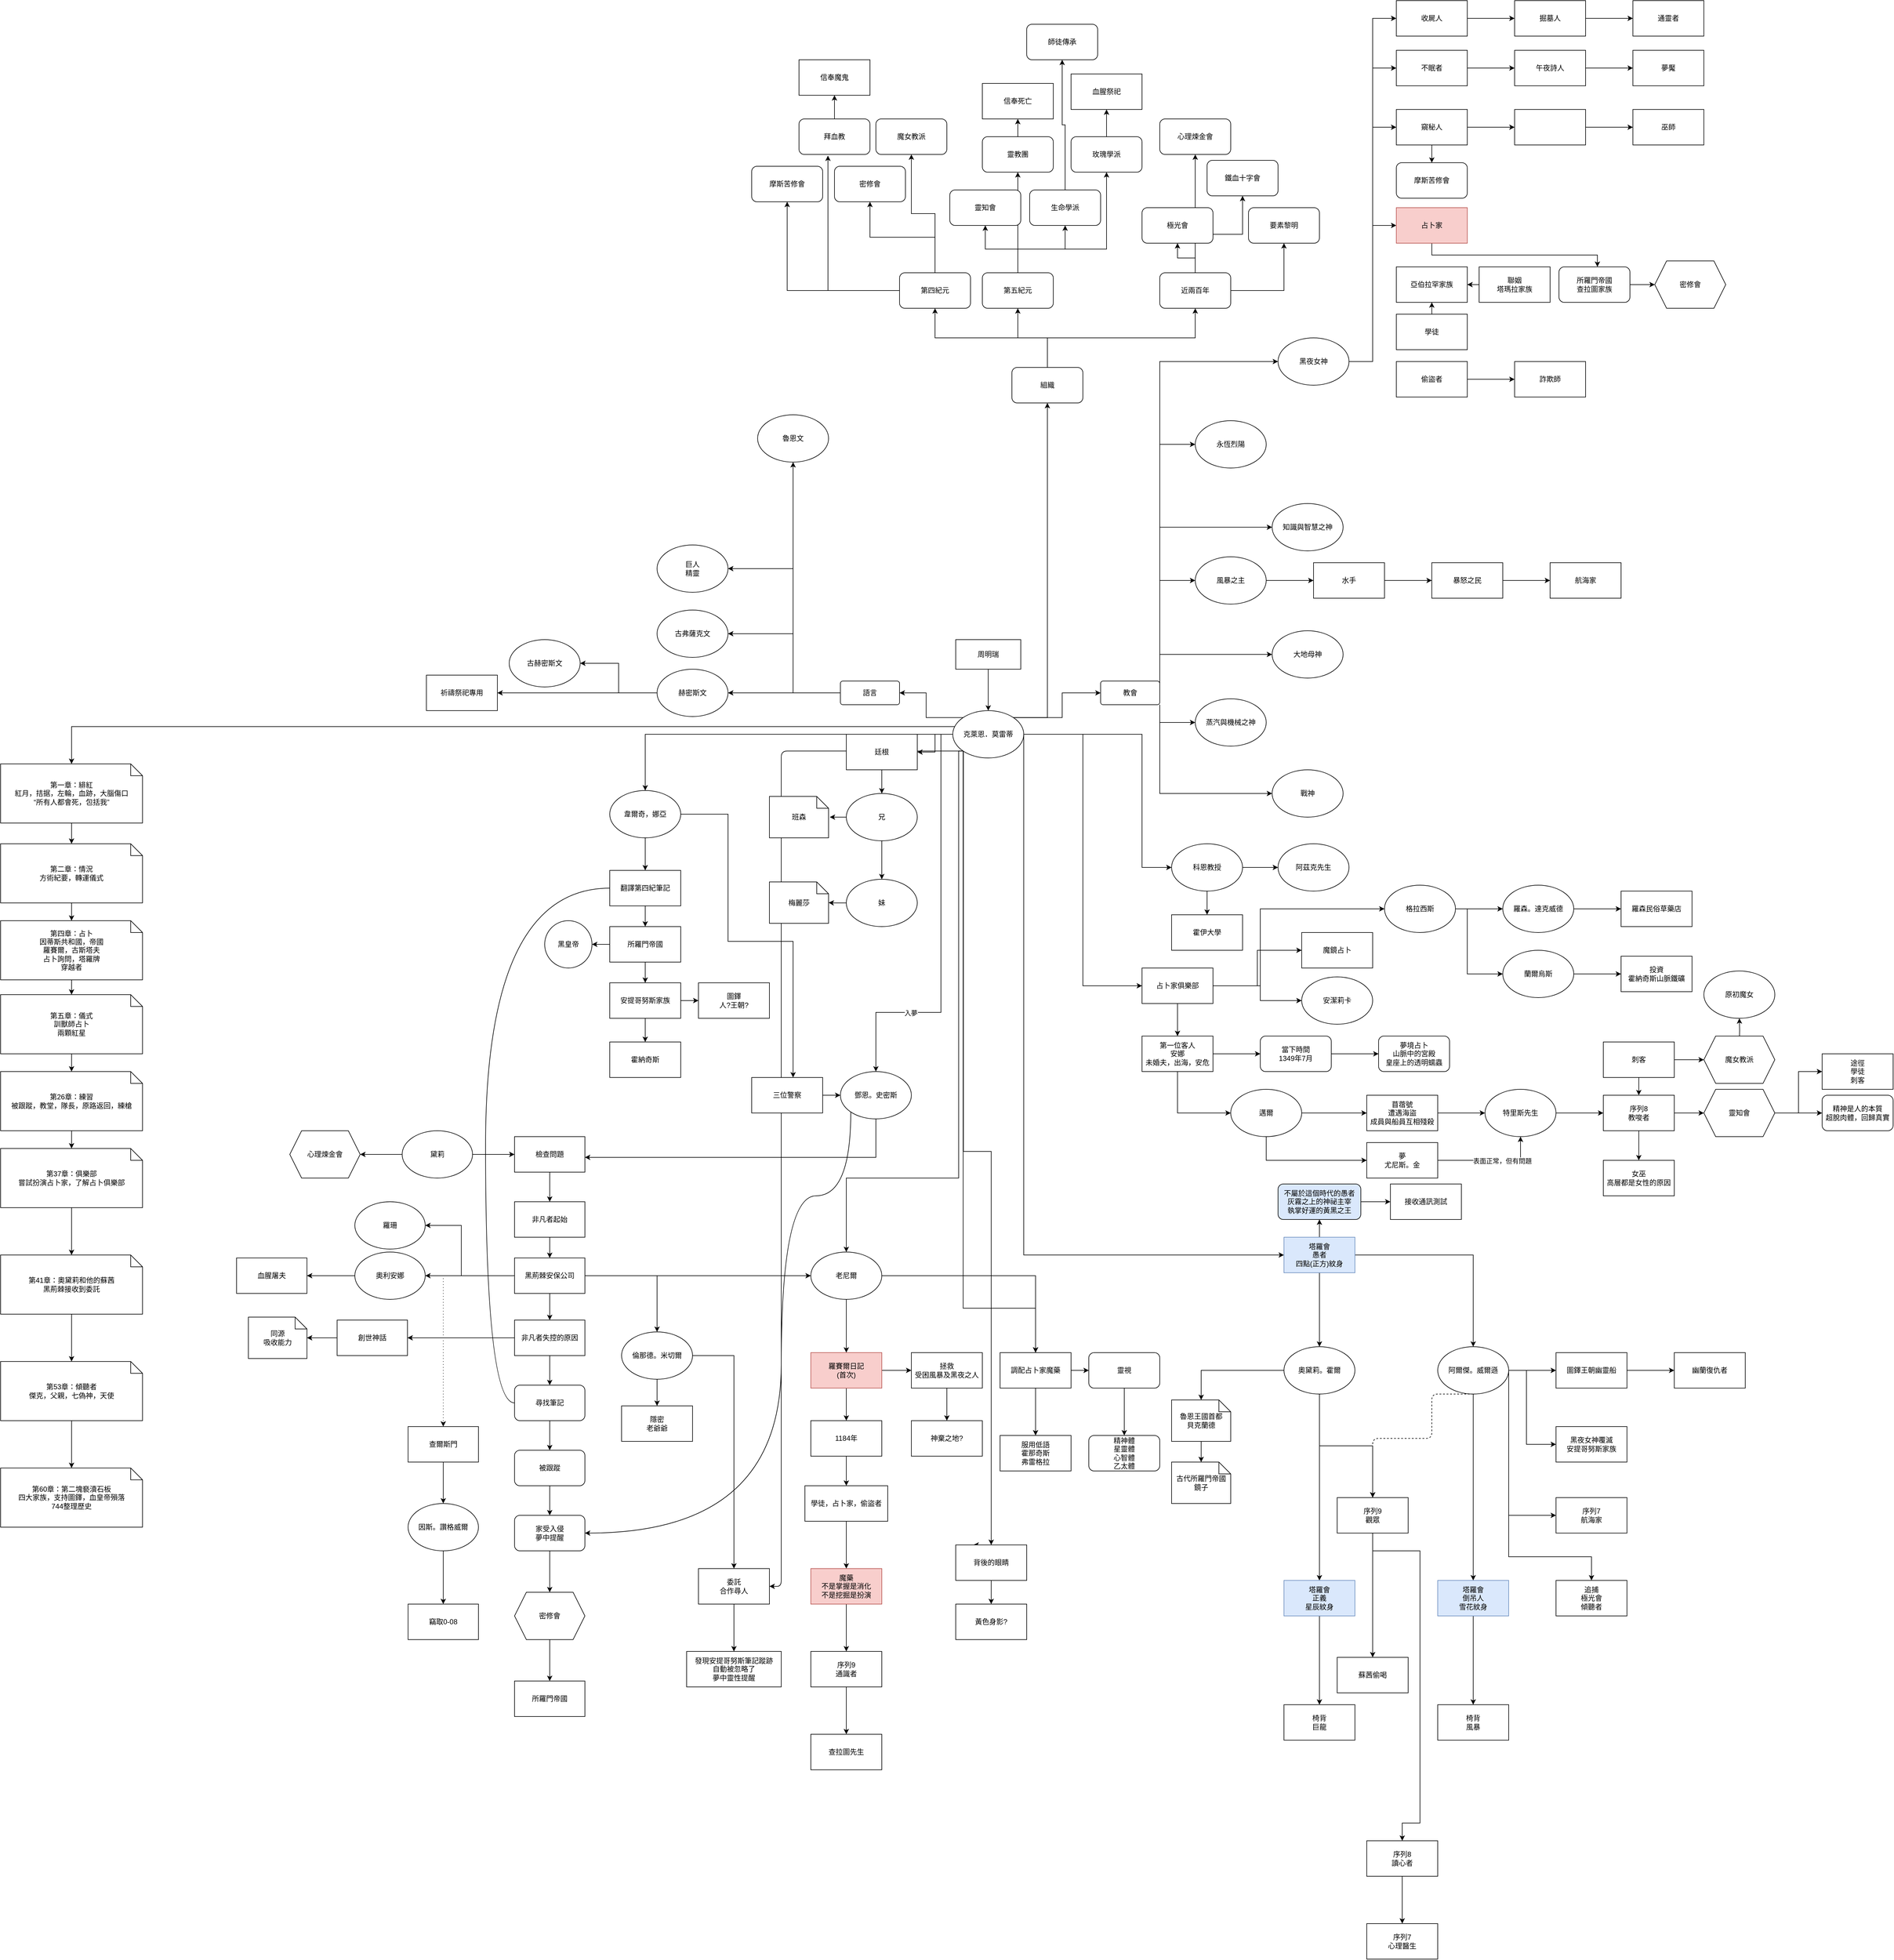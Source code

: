 <mxfile version="24.5.2" type="github">
  <diagram name="第 1 页" id="l93Pntk4si56_7tl0GaE">
    <mxGraphModel dx="2754" dy="1961" grid="1" gridSize="10" guides="1" tooltips="1" connect="1" arrows="1" fold="1" page="1" pageScale="1" pageWidth="827" pageHeight="1169" math="0" shadow="0">
      <root>
        <mxCell id="0" />
        <mxCell id="1" parent="0" />
        <mxCell id="QZMvVKYSNkP1_T-2Btj6-16" style="edgeStyle=orthogonalEdgeStyle;rounded=0;orthogonalLoop=1;jettySize=auto;html=1;exitX=0;exitY=0.5;exitDx=0;exitDy=0;entryX=0.5;entryY=0;entryDx=0;entryDy=0;" parent="1" source="IismxTwG9UXXeM0H7G9D-1" target="QZMvVKYSNkP1_T-2Btj6-3" edge="1">
          <mxGeometry relative="1" as="geometry" />
        </mxCell>
        <mxCell id="QZMvVKYSNkP1_T-2Btj6-26" style="edgeStyle=orthogonalEdgeStyle;rounded=0;orthogonalLoop=1;jettySize=auto;html=1;exitX=1;exitY=0;exitDx=0;exitDy=0;entryX=0;entryY=0.5;entryDx=0;entryDy=0;" parent="1" source="IismxTwG9UXXeM0H7G9D-1" target="QZMvVKYSNkP1_T-2Btj6-25" edge="1">
          <mxGeometry relative="1" as="geometry" />
        </mxCell>
        <mxCell id="QZMvVKYSNkP1_T-2Btj6-34" style="edgeStyle=orthogonalEdgeStyle;rounded=0;orthogonalLoop=1;jettySize=auto;html=1;exitX=0;exitY=0;exitDx=0;exitDy=0;entryX=1;entryY=0.5;entryDx=0;entryDy=0;" parent="1" source="IismxTwG9UXXeM0H7G9D-1" target="QZMvVKYSNkP1_T-2Btj6-33" edge="1">
          <mxGeometry relative="1" as="geometry" />
        </mxCell>
        <mxCell id="K-KHmR-dtGEfEEJEGf6L-7" style="edgeStyle=orthogonalEdgeStyle;rounded=0;orthogonalLoop=1;jettySize=auto;html=1;exitX=0;exitY=1;exitDx=0;exitDy=0;entryX=0.5;entryY=0;entryDx=0;entryDy=0;" parent="1" source="IismxTwG9UXXeM0H7G9D-1" target="QZMvVKYSNkP1_T-2Btj6-4" edge="1">
          <mxGeometry relative="1" as="geometry">
            <Array as="points">
              <mxPoint x="358" y="260" />
              <mxPoint x="220" y="260" />
            </Array>
          </mxGeometry>
        </mxCell>
        <mxCell id="K-KHmR-dtGEfEEJEGf6L-32" value="" style="edgeStyle=orthogonalEdgeStyle;rounded=0;orthogonalLoop=1;jettySize=auto;html=1;" parent="1" source="IismxTwG9UXXeM0H7G9D-1" target="K-KHmR-dtGEfEEJEGf6L-31" edge="1">
          <mxGeometry relative="1" as="geometry">
            <Array as="points">
              <mxPoint x="460" y="690" />
              <mxPoint x="460" y="1140" />
            </Array>
          </mxGeometry>
        </mxCell>
        <mxCell id="K-KHmR-dtGEfEEJEGf6L-46" style="edgeStyle=orthogonalEdgeStyle;rounded=0;orthogonalLoop=1;jettySize=auto;html=1;exitX=0;exitY=0.5;exitDx=0;exitDy=0;entryX=0.5;entryY=0;entryDx=0;entryDy=0;" parent="1" source="IismxTwG9UXXeM0H7G9D-1" target="K-KHmR-dtGEfEEJEGf6L-47" edge="1">
          <mxGeometry relative="1" as="geometry">
            <mxPoint x="-180" y="440" as="targetPoint" />
          </mxGeometry>
        </mxCell>
        <mxCell id="K-KHmR-dtGEfEEJEGf6L-65" value="" style="edgeStyle=orthogonalEdgeStyle;rounded=0;orthogonalLoop=1;jettySize=auto;html=1;" parent="1" source="IismxTwG9UXXeM0H7G9D-1" target="K-KHmR-dtGEfEEJEGf6L-64" edge="1">
          <mxGeometry relative="1" as="geometry" />
        </mxCell>
        <mxCell id="K-KHmR-dtGEfEEJEGf6L-72" style="edgeStyle=orthogonalEdgeStyle;rounded=0;orthogonalLoop=1;jettySize=auto;html=1;exitX=0;exitY=0.5;exitDx=0;exitDy=0;entryX=0.5;entryY=0;entryDx=0;entryDy=0;" parent="1" source="IismxTwG9UXXeM0H7G9D-1" target="K-KHmR-dtGEfEEJEGf6L-70" edge="1">
          <mxGeometry relative="1" as="geometry">
            <Array as="points">
              <mxPoint x="320" y="260" />
              <mxPoint x="320" y="730" />
              <mxPoint x="210" y="730" />
            </Array>
          </mxGeometry>
        </mxCell>
        <mxCell id="K-KHmR-dtGEfEEJEGf6L-73" value="入夢" style="edgeLabel;html=1;align=center;verticalAlign=middle;resizable=0;points=[];" parent="K-KHmR-dtGEfEEJEGf6L-72" vertex="1" connectable="0">
          <mxGeometry x="0.546" y="1" relative="1" as="geometry">
            <mxPoint as="offset" />
          </mxGeometry>
        </mxCell>
        <mxCell id="_m64BonnHY6n9VVR-yjz-38" style="edgeStyle=orthogonalEdgeStyle;rounded=0;orthogonalLoop=1;jettySize=auto;html=1;exitX=0;exitY=1;exitDx=0;exitDy=0;entryX=0.5;entryY=0;entryDx=0;entryDy=0;" edge="1" parent="1" source="IismxTwG9UXXeM0H7G9D-1" target="_m64BonnHY6n9VVR-yjz-36">
          <mxGeometry relative="1" as="geometry">
            <Array as="points">
              <mxPoint x="350" y="288" />
              <mxPoint x="350" y="1010" />
              <mxPoint x="160" y="1010" />
            </Array>
          </mxGeometry>
        </mxCell>
        <mxCell id="_m64BonnHY6n9VVR-yjz-62" style="edgeStyle=orthogonalEdgeStyle;rounded=0;orthogonalLoop=1;jettySize=auto;html=1;exitX=1;exitY=0.5;exitDx=0;exitDy=0;entryX=0;entryY=0.5;entryDx=0;entryDy=0;" edge="1" parent="1" source="IismxTwG9UXXeM0H7G9D-1" target="_m64BonnHY6n9VVR-yjz-60">
          <mxGeometry relative="1" as="geometry">
            <Array as="points">
              <mxPoint x="660" y="260" />
              <mxPoint x="660" y="485" />
            </Array>
          </mxGeometry>
        </mxCell>
        <mxCell id="_m64BonnHY6n9VVR-yjz-92" style="edgeStyle=orthogonalEdgeStyle;rounded=0;orthogonalLoop=1;jettySize=auto;html=1;exitX=0;exitY=1;exitDx=0;exitDy=0;" edge="1" parent="1" source="IismxTwG9UXXeM0H7G9D-1" target="_m64BonnHY6n9VVR-yjz-89">
          <mxGeometry relative="1" as="geometry">
            <Array as="points">
              <mxPoint x="358" y="1230" />
              <mxPoint x="480" y="1230" />
            </Array>
          </mxGeometry>
        </mxCell>
        <mxCell id="_m64BonnHY6n9VVR-yjz-103" style="edgeStyle=orthogonalEdgeStyle;rounded=0;orthogonalLoop=1;jettySize=auto;html=1;entryX=0.25;entryY=0;entryDx=0;entryDy=0;" edge="1" parent="1" target="_m64BonnHY6n9VVR-yjz-101">
          <mxGeometry relative="1" as="geometry">
            <mxPoint x="358" y="288" as="sourcePoint" />
            <Array as="points">
              <mxPoint x="358" y="965" />
              <mxPoint x="405" y="965" />
              <mxPoint x="405" y="1630" />
            </Array>
          </mxGeometry>
        </mxCell>
        <mxCell id="_m64BonnHY6n9VVR-yjz-126" style="edgeStyle=orthogonalEdgeStyle;rounded=1;orthogonalLoop=1;jettySize=auto;html=1;exitX=0;exitY=1;exitDx=0;exitDy=0;curved=0;" edge="1" parent="1" source="IismxTwG9UXXeM0H7G9D-1" target="_m64BonnHY6n9VVR-yjz-119">
          <mxGeometry relative="1" as="geometry">
            <Array as="points">
              <mxPoint x="50" y="288" />
              <mxPoint x="50" y="1700" />
            </Array>
          </mxGeometry>
        </mxCell>
        <mxCell id="_m64BonnHY6n9VVR-yjz-140" value="" style="edgeStyle=orthogonalEdgeStyle;rounded=0;orthogonalLoop=1;jettySize=auto;html=1;" edge="1" parent="1" source="IismxTwG9UXXeM0H7G9D-1" target="_m64BonnHY6n9VVR-yjz-139">
          <mxGeometry relative="1" as="geometry">
            <Array as="points">
              <mxPoint x="560" y="260" />
              <mxPoint x="560" y="685" />
            </Array>
          </mxGeometry>
        </mxCell>
        <mxCell id="_m64BonnHY6n9VVR-yjz-248" style="edgeStyle=orthogonalEdgeStyle;rounded=0;orthogonalLoop=1;jettySize=auto;html=1;exitX=1;exitY=0;exitDx=0;exitDy=0;entryX=0.5;entryY=1;entryDx=0;entryDy=0;" edge="1" parent="1" source="IismxTwG9UXXeM0H7G9D-1" target="_m64BonnHY6n9VVR-yjz-246">
          <mxGeometry relative="1" as="geometry">
            <Array as="points">
              <mxPoint x="500" y="232" />
            </Array>
          </mxGeometry>
        </mxCell>
        <mxCell id="IismxTwG9UXXeM0H7G9D-1" value="克萊恩．莫雷蒂" style="ellipse;whiteSpace=wrap;html=1;" parent="1" vertex="1">
          <mxGeometry x="340" y="220" width="120" height="80" as="geometry" />
        </mxCell>
        <mxCell id="IismxTwG9UXXeM0H7G9D-3" style="edgeStyle=orthogonalEdgeStyle;rounded=0;orthogonalLoop=1;jettySize=auto;html=1;exitX=0.5;exitY=1;exitDx=0;exitDy=0;entryX=0.5;entryY=0;entryDx=0;entryDy=0;" parent="1" source="IismxTwG9UXXeM0H7G9D-2" target="IismxTwG9UXXeM0H7G9D-1" edge="1">
          <mxGeometry relative="1" as="geometry" />
        </mxCell>
        <mxCell id="IismxTwG9UXXeM0H7G9D-2" value="周明瑞" style="html=1;whiteSpace=wrap;" parent="1" vertex="1">
          <mxGeometry x="345" y="100" width="110" height="50" as="geometry" />
        </mxCell>
        <mxCell id="QZMvVKYSNkP1_T-2Btj6-22" style="edgeStyle=orthogonalEdgeStyle;rounded=0;orthogonalLoop=1;jettySize=auto;html=1;exitX=0.5;exitY=1;exitDx=0;exitDy=0;exitPerimeter=0;" parent="1" source="QZMvVKYSNkP1_T-2Btj6-1" target="QZMvVKYSNkP1_T-2Btj6-21" edge="1">
          <mxGeometry relative="1" as="geometry" />
        </mxCell>
        <mxCell id="QZMvVKYSNkP1_T-2Btj6-1" value="&lt;div&gt;第一章：緋紅&lt;/div&gt;紅月，拮据，左輪，血跡，大腦傷口&lt;br&gt;“所有人都會死，包括我”" style="shape=note;size=20;whiteSpace=wrap;html=1;" parent="1" vertex="1">
          <mxGeometry x="-1270" y="310" width="240" height="100" as="geometry" />
        </mxCell>
        <mxCell id="QZMvVKYSNkP1_T-2Btj6-3" value="兄" style="ellipse;whiteSpace=wrap;html=1;" parent="1" vertex="1">
          <mxGeometry x="160" y="360" width="120" height="80" as="geometry" />
        </mxCell>
        <mxCell id="K-KHmR-dtGEfEEJEGf6L-6" value="" style="edgeStyle=orthogonalEdgeStyle;rounded=0;orthogonalLoop=1;jettySize=auto;html=1;" parent="1" source="QZMvVKYSNkP1_T-2Btj6-4" target="QZMvVKYSNkP1_T-2Btj6-23" edge="1">
          <mxGeometry relative="1" as="geometry" />
        </mxCell>
        <mxCell id="QZMvVKYSNkP1_T-2Btj6-4" value="妹" style="ellipse;whiteSpace=wrap;html=1;" parent="1" vertex="1">
          <mxGeometry x="160" y="505" width="120" height="80" as="geometry" />
        </mxCell>
        <mxCell id="QZMvVKYSNkP1_T-2Btj6-15" style="edgeStyle=orthogonalEdgeStyle;rounded=0;orthogonalLoop=1;jettySize=auto;html=1;exitX=0.025;exitY=0.338;exitDx=0;exitDy=0;entryX=0.5;entryY=0;entryDx=0;entryDy=0;entryPerimeter=0;exitPerimeter=0;" parent="1" source="IismxTwG9UXXeM0H7G9D-1" target="QZMvVKYSNkP1_T-2Btj6-1" edge="1">
          <mxGeometry relative="1" as="geometry" />
        </mxCell>
        <mxCell id="QZMvVKYSNkP1_T-2Btj6-18" value="班森" style="shape=note;size=20;whiteSpace=wrap;html=1;" parent="1" vertex="1">
          <mxGeometry x="30" y="365" width="100" height="70" as="geometry" />
        </mxCell>
        <mxCell id="QZMvVKYSNkP1_T-2Btj6-20" style="edgeStyle=orthogonalEdgeStyle;rounded=0;orthogonalLoop=1;jettySize=auto;html=1;exitX=0;exitY=0.5;exitDx=0;exitDy=0;entryX=1.02;entryY=0.5;entryDx=0;entryDy=0;entryPerimeter=0;" parent="1" source="QZMvVKYSNkP1_T-2Btj6-3" target="QZMvVKYSNkP1_T-2Btj6-18" edge="1">
          <mxGeometry relative="1" as="geometry" />
        </mxCell>
        <mxCell id="QZMvVKYSNkP1_T-2Btj6-46" value="" style="edgeStyle=orthogonalEdgeStyle;rounded=0;orthogonalLoop=1;jettySize=auto;html=1;" parent="1" source="QZMvVKYSNkP1_T-2Btj6-21" target="QZMvVKYSNkP1_T-2Btj6-45" edge="1">
          <mxGeometry relative="1" as="geometry" />
        </mxCell>
        <mxCell id="QZMvVKYSNkP1_T-2Btj6-21" value="&lt;div&gt;第二章：情況&lt;/div&gt;&lt;div&gt;方術紀要，轉運儀式&lt;/div&gt;" style="shape=note;size=20;whiteSpace=wrap;html=1;" parent="1" vertex="1">
          <mxGeometry x="-1270" y="445" width="240" height="100" as="geometry" />
        </mxCell>
        <mxCell id="QZMvVKYSNkP1_T-2Btj6-23" value="梅麗莎" style="shape=note;size=20;whiteSpace=wrap;html=1;" parent="1" vertex="1">
          <mxGeometry x="30" y="509.5" width="100" height="70" as="geometry" />
        </mxCell>
        <mxCell id="QZMvVKYSNkP1_T-2Btj6-30" style="edgeStyle=orthogonalEdgeStyle;rounded=0;orthogonalLoop=1;jettySize=auto;html=1;exitX=1;exitY=0.5;exitDx=0;exitDy=0;entryX=0;entryY=0.5;entryDx=0;entryDy=0;" parent="1" source="QZMvVKYSNkP1_T-2Btj6-25" target="QZMvVKYSNkP1_T-2Btj6-28" edge="1">
          <mxGeometry relative="1" as="geometry">
            <Array as="points">
              <mxPoint x="690" />
            </Array>
          </mxGeometry>
        </mxCell>
        <mxCell id="QZMvVKYSNkP1_T-2Btj6-31" style="edgeStyle=orthogonalEdgeStyle;rounded=0;orthogonalLoop=1;jettySize=auto;html=1;exitX=1;exitY=0;exitDx=0;exitDy=0;entryX=0;entryY=0.5;entryDx=0;entryDy=0;" parent="1" source="QZMvVKYSNkP1_T-2Btj6-25" target="QZMvVKYSNkP1_T-2Btj6-27" edge="1">
          <mxGeometry relative="1" as="geometry" />
        </mxCell>
        <mxCell id="QZMvVKYSNkP1_T-2Btj6-32" style="edgeStyle=orthogonalEdgeStyle;rounded=0;orthogonalLoop=1;jettySize=auto;html=1;exitX=1;exitY=1;exitDx=0;exitDy=0;entryX=0;entryY=0.5;entryDx=0;entryDy=0;" parent="1" source="QZMvVKYSNkP1_T-2Btj6-25" target="QZMvVKYSNkP1_T-2Btj6-29" edge="1">
          <mxGeometry relative="1" as="geometry" />
        </mxCell>
        <mxCell id="QZMvVKYSNkP1_T-2Btj6-41" style="edgeStyle=orthogonalEdgeStyle;rounded=0;orthogonalLoop=1;jettySize=auto;html=1;exitX=1;exitY=1;exitDx=0;exitDy=0;entryX=0;entryY=0.5;entryDx=0;entryDy=0;" parent="1" source="QZMvVKYSNkP1_T-2Btj6-25" target="QZMvVKYSNkP1_T-2Btj6-40" edge="1">
          <mxGeometry relative="1" as="geometry" />
        </mxCell>
        <mxCell id="QZMvVKYSNkP1_T-2Btj6-44" style="edgeStyle=orthogonalEdgeStyle;rounded=0;orthogonalLoop=1;jettySize=auto;html=1;exitX=1;exitY=0;exitDx=0;exitDy=0;entryX=0;entryY=0.5;entryDx=0;entryDy=0;" parent="1" source="QZMvVKYSNkP1_T-2Btj6-25" target="QZMvVKYSNkP1_T-2Btj6-37" edge="1">
          <mxGeometry relative="1" as="geometry" />
        </mxCell>
        <mxCell id="K-KHmR-dtGEfEEJEGf6L-33" style="edgeStyle=orthogonalEdgeStyle;rounded=0;orthogonalLoop=1;jettySize=auto;html=1;exitX=1;exitY=0.5;exitDx=0;exitDy=0;entryX=0;entryY=0.5;entryDx=0;entryDy=0;" parent="1" source="QZMvVKYSNkP1_T-2Btj6-25" target="QZMvVKYSNkP1_T-2Btj6-38" edge="1">
          <mxGeometry relative="1" as="geometry">
            <Array as="points">
              <mxPoint x="690" y="-90" />
            </Array>
          </mxGeometry>
        </mxCell>
        <mxCell id="K-KHmR-dtGEfEEJEGf6L-34" style="edgeStyle=orthogonalEdgeStyle;rounded=0;orthogonalLoop=1;jettySize=auto;html=1;exitX=1;exitY=0.5;exitDx=0;exitDy=0;entryX=0;entryY=0.5;entryDx=0;entryDy=0;" parent="1" source="QZMvVKYSNkP1_T-2Btj6-25" target="QZMvVKYSNkP1_T-2Btj6-39" edge="1">
          <mxGeometry relative="1" as="geometry">
            <Array as="points">
              <mxPoint x="690" y="125" />
            </Array>
          </mxGeometry>
        </mxCell>
        <mxCell id="QZMvVKYSNkP1_T-2Btj6-25" value="教會" style="rounded=1;arcSize=10;whiteSpace=wrap;html=1;align=center;" parent="1" vertex="1">
          <mxGeometry x="590" y="170" width="100" height="40" as="geometry" />
        </mxCell>
        <mxCell id="_m64BonnHY6n9VVR-yjz-77" value="" style="edgeStyle=orthogonalEdgeStyle;rounded=0;orthogonalLoop=1;jettySize=auto;html=1;" edge="1" parent="1" source="QZMvVKYSNkP1_T-2Btj6-27" target="_m64BonnHY6n9VVR-yjz-76">
          <mxGeometry relative="1" as="geometry">
            <Array as="points">
              <mxPoint x="1050" y="-370" />
              <mxPoint x="1050" y="-766" />
            </Array>
          </mxGeometry>
        </mxCell>
        <mxCell id="_m64BonnHY6n9VVR-yjz-79" style="edgeStyle=orthogonalEdgeStyle;rounded=0;orthogonalLoop=1;jettySize=auto;html=1;exitX=1;exitY=0.5;exitDx=0;exitDy=0;entryX=0;entryY=0.5;entryDx=0;entryDy=0;" edge="1" parent="1" source="QZMvVKYSNkP1_T-2Btj6-27" target="_m64BonnHY6n9VVR-yjz-78">
          <mxGeometry relative="1" as="geometry" />
        </mxCell>
        <mxCell id="_m64BonnHY6n9VVR-yjz-88" style="edgeStyle=orthogonalEdgeStyle;rounded=0;orthogonalLoop=1;jettySize=auto;html=1;exitX=1;exitY=0.5;exitDx=0;exitDy=0;entryX=0;entryY=0.5;entryDx=0;entryDy=0;" edge="1" parent="1" source="QZMvVKYSNkP1_T-2Btj6-27" target="_m64BonnHY6n9VVR-yjz-87">
          <mxGeometry relative="1" as="geometry" />
        </mxCell>
        <mxCell id="_m64BonnHY6n9VVR-yjz-132" style="edgeStyle=orthogonalEdgeStyle;rounded=0;orthogonalLoop=1;jettySize=auto;html=1;exitX=1;exitY=0.5;exitDx=0;exitDy=0;entryX=0;entryY=0.5;entryDx=0;entryDy=0;" edge="1" parent="1" source="QZMvVKYSNkP1_T-2Btj6-27" target="_m64BonnHY6n9VVR-yjz-131">
          <mxGeometry relative="1" as="geometry" />
        </mxCell>
        <mxCell id="QZMvVKYSNkP1_T-2Btj6-27" value="黑夜女神" style="ellipse;whiteSpace=wrap;html=1;" parent="1" vertex="1">
          <mxGeometry x="890" y="-410" width="120" height="80" as="geometry" />
        </mxCell>
        <mxCell id="_m64BonnHY6n9VVR-yjz-218" value="" style="edgeStyle=orthogonalEdgeStyle;rounded=0;orthogonalLoop=1;jettySize=auto;html=1;" edge="1" parent="1" source="QZMvVKYSNkP1_T-2Btj6-28" target="_m64BonnHY6n9VVR-yjz-217">
          <mxGeometry relative="1" as="geometry" />
        </mxCell>
        <mxCell id="QZMvVKYSNkP1_T-2Btj6-28" value="風暴之主" style="ellipse;whiteSpace=wrap;html=1;" parent="1" vertex="1">
          <mxGeometry x="750" y="-40" width="120" height="80" as="geometry" />
        </mxCell>
        <mxCell id="QZMvVKYSNkP1_T-2Btj6-29" value="蒸汽與機械之神" style="ellipse;whiteSpace=wrap;html=1;" parent="1" vertex="1">
          <mxGeometry x="750" y="200" width="120" height="80" as="geometry" />
        </mxCell>
        <mxCell id="QZMvVKYSNkP1_T-2Btj6-36" style="edgeStyle=orthogonalEdgeStyle;rounded=0;orthogonalLoop=1;jettySize=auto;html=1;exitX=0;exitY=0.5;exitDx=0;exitDy=0;entryX=1;entryY=0.5;entryDx=0;entryDy=0;" parent="1" source="QZMvVKYSNkP1_T-2Btj6-33" target="K-KHmR-dtGEfEEJEGf6L-2" edge="1">
          <mxGeometry relative="1" as="geometry" />
        </mxCell>
        <mxCell id="K-KHmR-dtGEfEEJEGf6L-3" style="edgeStyle=orthogonalEdgeStyle;rounded=0;orthogonalLoop=1;jettySize=auto;html=1;exitX=0;exitY=0.5;exitDx=0;exitDy=0;entryX=1;entryY=0.5;entryDx=0;entryDy=0;" parent="1" source="QZMvVKYSNkP1_T-2Btj6-33" target="QZMvVKYSNkP1_T-2Btj6-35" edge="1">
          <mxGeometry relative="1" as="geometry">
            <Array as="points">
              <mxPoint x="70" y="190" />
              <mxPoint x="70" y="90" />
            </Array>
          </mxGeometry>
        </mxCell>
        <mxCell id="K-KHmR-dtGEfEEJEGf6L-4" style="edgeStyle=orthogonalEdgeStyle;rounded=0;orthogonalLoop=1;jettySize=auto;html=1;exitX=0;exitY=0.5;exitDx=0;exitDy=0;entryX=0.5;entryY=1;entryDx=0;entryDy=0;" parent="1" source="QZMvVKYSNkP1_T-2Btj6-33" target="K-KHmR-dtGEfEEJEGf6L-1" edge="1">
          <mxGeometry relative="1" as="geometry">
            <Array as="points">
              <mxPoint x="70" y="190" />
            </Array>
          </mxGeometry>
        </mxCell>
        <mxCell id="K-KHmR-dtGEfEEJEGf6L-45" style="edgeStyle=orthogonalEdgeStyle;rounded=0;orthogonalLoop=1;jettySize=auto;html=1;exitX=0;exitY=0.5;exitDx=0;exitDy=0;entryX=1;entryY=0.5;entryDx=0;entryDy=0;" parent="1" target="K-KHmR-dtGEfEEJEGf6L-44" edge="1">
          <mxGeometry relative="1" as="geometry">
            <mxPoint x="170" y="190" as="sourcePoint" />
            <mxPoint x="-30" y="-120" as="targetPoint" />
            <Array as="points">
              <mxPoint x="70" y="190" />
              <mxPoint x="70" y="-20" />
            </Array>
          </mxGeometry>
        </mxCell>
        <mxCell id="QZMvVKYSNkP1_T-2Btj6-33" value="語言" style="rounded=1;arcSize=10;whiteSpace=wrap;html=1;align=center;" parent="1" vertex="1">
          <mxGeometry x="150" y="170" width="100" height="40" as="geometry" />
        </mxCell>
        <mxCell id="QZMvVKYSNkP1_T-2Btj6-35" value="古弗薩克文" style="ellipse;whiteSpace=wrap;html=1;" parent="1" vertex="1">
          <mxGeometry x="-160" y="50" width="120" height="80" as="geometry" />
        </mxCell>
        <mxCell id="QZMvVKYSNkP1_T-2Btj6-37" value="永恆烈陽" style="ellipse;whiteSpace=wrap;html=1;" parent="1" vertex="1">
          <mxGeometry x="750" y="-270" width="120" height="80" as="geometry" />
        </mxCell>
        <mxCell id="QZMvVKYSNkP1_T-2Btj6-38" value="知識與智慧之神" style="ellipse;whiteSpace=wrap;html=1;" parent="1" vertex="1">
          <mxGeometry x="880" y="-130" width="120" height="80" as="geometry" />
        </mxCell>
        <mxCell id="QZMvVKYSNkP1_T-2Btj6-39" value="大地母神" style="ellipse;whiteSpace=wrap;html=1;" parent="1" vertex="1">
          <mxGeometry x="880" y="85" width="120" height="80" as="geometry" />
        </mxCell>
        <mxCell id="QZMvVKYSNkP1_T-2Btj6-40" value="戰神" style="ellipse;whiteSpace=wrap;html=1;" parent="1" vertex="1">
          <mxGeometry x="880" y="320" width="120" height="80" as="geometry" />
        </mxCell>
        <mxCell id="K-KHmR-dtGEfEEJEGf6L-12" value="" style="edgeStyle=orthogonalEdgeStyle;rounded=0;orthogonalLoop=1;jettySize=auto;html=1;" parent="1" source="QZMvVKYSNkP1_T-2Btj6-45" target="K-KHmR-dtGEfEEJEGf6L-11" edge="1">
          <mxGeometry relative="1" as="geometry" />
        </mxCell>
        <mxCell id="QZMvVKYSNkP1_T-2Btj6-45" value="&lt;div&gt;第四章：占卜&lt;/div&gt;&lt;div&gt;因蒂斯共和國，帝國&lt;/div&gt;&lt;div&gt;羅賽爾，古斯塔夫&lt;/div&gt;&lt;div&gt;占卜詢問，塔羅牌&lt;/div&gt;&lt;div&gt;穿越者&lt;/div&gt;" style="shape=note;size=20;whiteSpace=wrap;html=1;" parent="1" vertex="1">
          <mxGeometry x="-1270" y="575" width="240" height="100" as="geometry" />
        </mxCell>
        <mxCell id="K-KHmR-dtGEfEEJEGf6L-1" value="魯恩文" style="ellipse;whiteSpace=wrap;html=1;" parent="1" vertex="1">
          <mxGeometry x="10" y="-280" width="120" height="80" as="geometry" />
        </mxCell>
        <mxCell id="K-KHmR-dtGEfEEJEGf6L-22" value="" style="edgeStyle=orthogonalEdgeStyle;rounded=0;orthogonalLoop=1;jettySize=auto;html=1;" parent="1" source="K-KHmR-dtGEfEEJEGf6L-2" target="K-KHmR-dtGEfEEJEGf6L-21" edge="1">
          <mxGeometry relative="1" as="geometry" />
        </mxCell>
        <mxCell id="K-KHmR-dtGEfEEJEGf6L-26" style="edgeStyle=orthogonalEdgeStyle;rounded=0;orthogonalLoop=1;jettySize=auto;html=1;exitX=0;exitY=0.5;exitDx=0;exitDy=0;entryX=1;entryY=0.5;entryDx=0;entryDy=0;" parent="1" source="K-KHmR-dtGEfEEJEGf6L-2" target="K-KHmR-dtGEfEEJEGf6L-25" edge="1">
          <mxGeometry relative="1" as="geometry">
            <Array as="points">
              <mxPoint x="-225" y="190" />
              <mxPoint x="-225" y="140" />
            </Array>
          </mxGeometry>
        </mxCell>
        <mxCell id="K-KHmR-dtGEfEEJEGf6L-2" value="赫密斯文" style="ellipse;whiteSpace=wrap;html=1;" parent="1" vertex="1">
          <mxGeometry x="-160" y="150" width="120" height="80" as="geometry" />
        </mxCell>
        <mxCell id="K-KHmR-dtGEfEEJEGf6L-35" style="edgeStyle=orthogonalEdgeStyle;rounded=1;orthogonalLoop=1;jettySize=auto;html=1;exitX=0.5;exitY=1;exitDx=0;exitDy=0;entryX=0.5;entryY=0;entryDx=0;entryDy=0;curved=0;dashed=1;" parent="1" source="K-KHmR-dtGEfEEJEGf6L-5" target="K-KHmR-dtGEfEEJEGf6L-27" edge="1">
          <mxGeometry relative="1" as="geometry">
            <Array as="points">
              <mxPoint x="1150" y="1375" />
              <mxPoint x="1150" y="1450" />
              <mxPoint x="1050" y="1450" />
            </Array>
          </mxGeometry>
        </mxCell>
        <mxCell id="K-KHmR-dtGEfEEJEGf6L-39" value="" style="edgeStyle=orthogonalEdgeStyle;rounded=0;orthogonalLoop=1;jettySize=auto;html=1;" parent="1" source="K-KHmR-dtGEfEEJEGf6L-5" target="K-KHmR-dtGEfEEJEGf6L-38" edge="1">
          <mxGeometry relative="1" as="geometry" />
        </mxCell>
        <mxCell id="K-KHmR-dtGEfEEJEGf6L-43" value="" style="edgeStyle=orthogonalEdgeStyle;rounded=0;orthogonalLoop=1;jettySize=auto;html=1;" parent="1" source="K-KHmR-dtGEfEEJEGf6L-5" target="K-KHmR-dtGEfEEJEGf6L-42" edge="1">
          <mxGeometry relative="1" as="geometry" />
        </mxCell>
        <mxCell id="_m64BonnHY6n9VVR-yjz-108" value="" style="edgeStyle=orthogonalEdgeStyle;rounded=0;orthogonalLoop=1;jettySize=auto;html=1;" edge="1" parent="1" source="K-KHmR-dtGEfEEJEGf6L-5" target="_m64BonnHY6n9VVR-yjz-107">
          <mxGeometry relative="1" as="geometry">
            <Array as="points">
              <mxPoint x="1310" y="1335" />
              <mxPoint x="1310" y="1460" />
            </Array>
          </mxGeometry>
        </mxCell>
        <mxCell id="_m64BonnHY6n9VVR-yjz-114" value="" style="edgeStyle=orthogonalEdgeStyle;rounded=0;orthogonalLoop=1;jettySize=auto;html=1;" edge="1" parent="1" source="K-KHmR-dtGEfEEJEGf6L-5" target="_m64BonnHY6n9VVR-yjz-113">
          <mxGeometry relative="1" as="geometry">
            <Array as="points">
              <mxPoint x="1280" y="1580" />
            </Array>
          </mxGeometry>
        </mxCell>
        <mxCell id="_m64BonnHY6n9VVR-yjz-144" value="" style="edgeStyle=orthogonalEdgeStyle;rounded=0;orthogonalLoop=1;jettySize=auto;html=1;" edge="1" parent="1" source="K-KHmR-dtGEfEEJEGf6L-5" target="_m64BonnHY6n9VVR-yjz-143">
          <mxGeometry relative="1" as="geometry">
            <Array as="points">
              <mxPoint x="1280" y="1650" />
              <mxPoint x="1420" y="1650" />
            </Array>
          </mxGeometry>
        </mxCell>
        <mxCell id="K-KHmR-dtGEfEEJEGf6L-5" value="阿爾傑。威爾遜" style="ellipse;whiteSpace=wrap;html=1;" parent="1" vertex="1">
          <mxGeometry x="1160" y="1295" width="120" height="80" as="geometry" />
        </mxCell>
        <mxCell id="K-KHmR-dtGEfEEJEGf6L-14" style="edgeStyle=orthogonalEdgeStyle;rounded=0;orthogonalLoop=1;jettySize=auto;html=1;exitX=0;exitY=0.5;exitDx=0;exitDy=0;" parent="1" source="K-KHmR-dtGEfEEJEGf6L-8" target="K-KHmR-dtGEfEEJEGf6L-13" edge="1">
          <mxGeometry relative="1" as="geometry" />
        </mxCell>
        <mxCell id="K-KHmR-dtGEfEEJEGf6L-28" value="" style="edgeStyle=orthogonalEdgeStyle;rounded=0;orthogonalLoop=1;jettySize=auto;html=1;" parent="1" source="K-KHmR-dtGEfEEJEGf6L-8" target="K-KHmR-dtGEfEEJEGf6L-27" edge="1">
          <mxGeometry relative="1" as="geometry" />
        </mxCell>
        <mxCell id="K-KHmR-dtGEfEEJEGf6L-37" value="" style="edgeStyle=orthogonalEdgeStyle;rounded=0;orthogonalLoop=1;jettySize=auto;html=1;" parent="1" source="K-KHmR-dtGEfEEJEGf6L-8" target="K-KHmR-dtGEfEEJEGf6L-36" edge="1">
          <mxGeometry relative="1" as="geometry" />
        </mxCell>
        <mxCell id="K-KHmR-dtGEfEEJEGf6L-8" value="奧黛莉。霍爾" style="ellipse;whiteSpace=wrap;html=1;" parent="1" vertex="1">
          <mxGeometry x="900" y="1295" width="120" height="80" as="geometry" />
        </mxCell>
        <mxCell id="_m64BonnHY6n9VVR-yjz-109" value="" style="edgeStyle=orthogonalEdgeStyle;rounded=0;orthogonalLoop=1;jettySize=auto;html=1;" edge="1" parent="1" source="K-KHmR-dtGEfEEJEGf6L-11" target="_m64BonnHY6n9VVR-yjz-66">
          <mxGeometry relative="1" as="geometry" />
        </mxCell>
        <mxCell id="K-KHmR-dtGEfEEJEGf6L-11" value="&lt;div&gt;第五章：儀式&lt;/div&gt;&lt;div&gt;訓獸師占卜&lt;/div&gt;&lt;div&gt;兩顆紅星&lt;/div&gt;" style="shape=note;size=20;whiteSpace=wrap;html=1;" parent="1" vertex="1">
          <mxGeometry x="-1270" y="700" width="240" height="100" as="geometry" />
        </mxCell>
        <mxCell id="K-KHmR-dtGEfEEJEGf6L-41" value="" style="edgeStyle=orthogonalEdgeStyle;rounded=0;orthogonalLoop=1;jettySize=auto;html=1;" parent="1" source="K-KHmR-dtGEfEEJEGf6L-13" target="K-KHmR-dtGEfEEJEGf6L-15" edge="1">
          <mxGeometry relative="1" as="geometry" />
        </mxCell>
        <mxCell id="K-KHmR-dtGEfEEJEGf6L-13" value="魯恩王國首都&lt;div&gt;貝克蘭德&lt;/div&gt;" style="shape=note;size=20;whiteSpace=wrap;html=1;" parent="1" vertex="1">
          <mxGeometry x="710" y="1385" width="100" height="70" as="geometry" />
        </mxCell>
        <mxCell id="K-KHmR-dtGEfEEJEGf6L-15" value="古代所羅門帝國&lt;div&gt;鏡子&lt;/div&gt;" style="shape=note;size=20;whiteSpace=wrap;html=1;" parent="1" vertex="1">
          <mxGeometry x="710" y="1490" width="100" height="70" as="geometry" />
        </mxCell>
        <mxCell id="K-KHmR-dtGEfEEJEGf6L-21" value="祈禱祭祀專用" style="whiteSpace=wrap;html=1;" parent="1" vertex="1">
          <mxGeometry x="-550" y="160" width="120" height="60" as="geometry" />
        </mxCell>
        <mxCell id="K-KHmR-dtGEfEEJEGf6L-25" value="古赫密斯文" style="ellipse;whiteSpace=wrap;html=1;" parent="1" vertex="1">
          <mxGeometry x="-410" y="100" width="120" height="80" as="geometry" />
        </mxCell>
        <mxCell id="_m64BonnHY6n9VVR-yjz-116" value="" style="edgeStyle=orthogonalEdgeStyle;rounded=0;orthogonalLoop=1;jettySize=auto;html=1;" edge="1" parent="1" source="K-KHmR-dtGEfEEJEGf6L-27" target="_m64BonnHY6n9VVR-yjz-115">
          <mxGeometry relative="1" as="geometry" />
        </mxCell>
        <mxCell id="_m64BonnHY6n9VVR-yjz-175" style="edgeStyle=orthogonalEdgeStyle;rounded=0;orthogonalLoop=1;jettySize=auto;html=1;exitX=0.5;exitY=1;exitDx=0;exitDy=0;entryX=0.5;entryY=0;entryDx=0;entryDy=0;" edge="1" parent="1" source="K-KHmR-dtGEfEEJEGf6L-27" target="_m64BonnHY6n9VVR-yjz-173">
          <mxGeometry relative="1" as="geometry">
            <Array as="points">
              <mxPoint x="1050" y="1640" />
              <mxPoint x="1130" y="1640" />
              <mxPoint x="1130" y="2100" />
              <mxPoint x="1100" y="2100" />
            </Array>
          </mxGeometry>
        </mxCell>
        <mxCell id="K-KHmR-dtGEfEEJEGf6L-27" value="&lt;div&gt;序列9&lt;br&gt;&lt;/div&gt;觀眾" style="whiteSpace=wrap;html=1;" parent="1" vertex="1">
          <mxGeometry x="990" y="1550" width="120" height="60" as="geometry" />
        </mxCell>
        <mxCell id="_m64BonnHY6n9VVR-yjz-34" style="edgeStyle=orthogonalEdgeStyle;rounded=0;orthogonalLoop=1;jettySize=auto;html=1;exitX=0.5;exitY=1;exitDx=0;exitDy=0;entryX=0.5;entryY=0;entryDx=0;entryDy=0;" edge="1" parent="1" source="K-KHmR-dtGEfEEJEGf6L-31" target="K-KHmR-dtGEfEEJEGf6L-8">
          <mxGeometry relative="1" as="geometry" />
        </mxCell>
        <mxCell id="_m64BonnHY6n9VVR-yjz-35" style="edgeStyle=orthogonalEdgeStyle;rounded=0;orthogonalLoop=1;jettySize=auto;html=1;exitX=1;exitY=0.5;exitDx=0;exitDy=0;entryX=0.5;entryY=0;entryDx=0;entryDy=0;" edge="1" parent="1" source="K-KHmR-dtGEfEEJEGf6L-31" target="K-KHmR-dtGEfEEJEGf6L-5">
          <mxGeometry relative="1" as="geometry" />
        </mxCell>
        <mxCell id="_m64BonnHY6n9VVR-yjz-179" value="" style="edgeStyle=orthogonalEdgeStyle;rounded=0;orthogonalLoop=1;jettySize=auto;html=1;" edge="1" parent="1" source="K-KHmR-dtGEfEEJEGf6L-31" target="_m64BonnHY6n9VVR-yjz-178">
          <mxGeometry relative="1" as="geometry" />
        </mxCell>
        <mxCell id="K-KHmR-dtGEfEEJEGf6L-31" value="&lt;div&gt;塔羅會&lt;/div&gt;愚者&lt;div&gt;四點(正方)紋身&lt;/div&gt;" style="whiteSpace=wrap;html=1;fillColor=#dae8fc;strokeColor=#6c8ebf;" parent="1" vertex="1">
          <mxGeometry x="900" y="1110" width="120" height="60" as="geometry" />
        </mxCell>
        <mxCell id="_m64BonnHY6n9VVR-yjz-163" value="" style="edgeStyle=orthogonalEdgeStyle;rounded=0;orthogonalLoop=1;jettySize=auto;html=1;" edge="1" parent="1" source="K-KHmR-dtGEfEEJEGf6L-36" target="_m64BonnHY6n9VVR-yjz-162">
          <mxGeometry relative="1" as="geometry" />
        </mxCell>
        <mxCell id="K-KHmR-dtGEfEEJEGf6L-36" value="&lt;div&gt;塔羅會&lt;/div&gt;正義&lt;div&gt;星辰紋身&lt;/div&gt;" style="whiteSpace=wrap;html=1;fillColor=#dae8fc;strokeColor=#6c8ebf;" parent="1" vertex="1">
          <mxGeometry x="900" y="1690" width="120" height="60" as="geometry" />
        </mxCell>
        <mxCell id="_m64BonnHY6n9VVR-yjz-165" value="" style="edgeStyle=orthogonalEdgeStyle;rounded=0;orthogonalLoop=1;jettySize=auto;html=1;" edge="1" parent="1" source="K-KHmR-dtGEfEEJEGf6L-38" target="_m64BonnHY6n9VVR-yjz-164">
          <mxGeometry relative="1" as="geometry" />
        </mxCell>
        <mxCell id="K-KHmR-dtGEfEEJEGf6L-38" value="&lt;div&gt;塔羅會&lt;/div&gt;&lt;div&gt;倒吊人&lt;/div&gt;&lt;div&gt;雪花紋身&lt;/div&gt;" style="whiteSpace=wrap;html=1;fillColor=#dae8fc;strokeColor=#6c8ebf;" parent="1" vertex="1">
          <mxGeometry x="1160" y="1690" width="120" height="60" as="geometry" />
        </mxCell>
        <mxCell id="_m64BonnHY6n9VVR-yjz-204" value="" style="edgeStyle=orthogonalEdgeStyle;rounded=0;orthogonalLoop=1;jettySize=auto;html=1;" edge="1" parent="1" source="K-KHmR-dtGEfEEJEGf6L-42" target="_m64BonnHY6n9VVR-yjz-203">
          <mxGeometry relative="1" as="geometry" />
        </mxCell>
        <mxCell id="K-KHmR-dtGEfEEJEGf6L-42" value="圖鐸王朝幽靈船" style="whiteSpace=wrap;html=1;" parent="1" vertex="1">
          <mxGeometry x="1360" y="1305" width="120" height="60" as="geometry" />
        </mxCell>
        <mxCell id="K-KHmR-dtGEfEEJEGf6L-44" value="巨人&lt;div&gt;精靈&lt;/div&gt;" style="ellipse;whiteSpace=wrap;html=1;" parent="1" vertex="1">
          <mxGeometry x="-160" y="-60" width="120" height="80" as="geometry" />
        </mxCell>
        <mxCell id="K-KHmR-dtGEfEEJEGf6L-49" value="" style="edgeStyle=orthogonalEdgeStyle;rounded=0;orthogonalLoop=1;jettySize=auto;html=1;" parent="1" source="K-KHmR-dtGEfEEJEGf6L-47" target="K-KHmR-dtGEfEEJEGf6L-48" edge="1">
          <mxGeometry relative="1" as="geometry" />
        </mxCell>
        <mxCell id="K-KHmR-dtGEfEEJEGf6L-67" value="" style="edgeStyle=orthogonalEdgeStyle;rounded=0;orthogonalLoop=1;jettySize=auto;html=1;" parent="1" source="K-KHmR-dtGEfEEJEGf6L-47" target="K-KHmR-dtGEfEEJEGf6L-66" edge="1">
          <mxGeometry relative="1" as="geometry">
            <Array as="points">
              <mxPoint x="-40" y="395" />
              <mxPoint x="-40" y="610" />
              <mxPoint x="70" y="610" />
            </Array>
          </mxGeometry>
        </mxCell>
        <mxCell id="K-KHmR-dtGEfEEJEGf6L-47" value="韋爾奇，娜亞" style="ellipse;whiteSpace=wrap;html=1;" parent="1" vertex="1">
          <mxGeometry x="-240" y="355" width="120" height="80" as="geometry" />
        </mxCell>
        <mxCell id="K-KHmR-dtGEfEEJEGf6L-51" value="" style="edgeStyle=orthogonalEdgeStyle;rounded=0;orthogonalLoop=1;jettySize=auto;html=1;" parent="1" source="K-KHmR-dtGEfEEJEGf6L-48" target="K-KHmR-dtGEfEEJEGf6L-50" edge="1">
          <mxGeometry relative="1" as="geometry" />
        </mxCell>
        <mxCell id="_m64BonnHY6n9VVR-yjz-25" style="edgeStyle=orthogonalEdgeStyle;rounded=0;orthogonalLoop=1;jettySize=auto;html=1;exitX=0;exitY=0.5;exitDx=0;exitDy=0;entryX=0;entryY=0.5;entryDx=0;entryDy=0;endArrow=none;endFill=0;curved=1;" edge="1" parent="1" source="K-KHmR-dtGEfEEJEGf6L-48" target="_m64BonnHY6n9VVR-yjz-23">
          <mxGeometry relative="1" as="geometry">
            <Array as="points">
              <mxPoint x="-450" y="520" />
              <mxPoint x="-450" y="1390" />
            </Array>
          </mxGeometry>
        </mxCell>
        <mxCell id="K-KHmR-dtGEfEEJEGf6L-48" value="翻譯第四紀筆記" style="whiteSpace=wrap;html=1;" parent="1" vertex="1">
          <mxGeometry x="-240" y="490" width="120" height="60" as="geometry" />
        </mxCell>
        <mxCell id="K-KHmR-dtGEfEEJEGf6L-53" value="" style="edgeStyle=orthogonalEdgeStyle;rounded=0;orthogonalLoop=1;jettySize=auto;html=1;" parent="1" source="K-KHmR-dtGEfEEJEGf6L-50" target="K-KHmR-dtGEfEEJEGf6L-52" edge="1">
          <mxGeometry relative="1" as="geometry" />
        </mxCell>
        <mxCell id="K-KHmR-dtGEfEEJEGf6L-59" value="" style="edgeStyle=orthogonalEdgeStyle;rounded=0;orthogonalLoop=1;jettySize=auto;html=1;" parent="1" source="K-KHmR-dtGEfEEJEGf6L-50" target="K-KHmR-dtGEfEEJEGf6L-58" edge="1">
          <mxGeometry relative="1" as="geometry" />
        </mxCell>
        <mxCell id="K-KHmR-dtGEfEEJEGf6L-50" value="所羅門帝國" style="whiteSpace=wrap;html=1;" parent="1" vertex="1">
          <mxGeometry x="-240" y="585" width="120" height="60" as="geometry" />
        </mxCell>
        <mxCell id="K-KHmR-dtGEfEEJEGf6L-55" value="" style="edgeStyle=orthogonalEdgeStyle;rounded=0;orthogonalLoop=1;jettySize=auto;html=1;" parent="1" source="K-KHmR-dtGEfEEJEGf6L-52" target="K-KHmR-dtGEfEEJEGf6L-54" edge="1">
          <mxGeometry relative="1" as="geometry" />
        </mxCell>
        <mxCell id="K-KHmR-dtGEfEEJEGf6L-57" value="" style="edgeStyle=orthogonalEdgeStyle;rounded=0;orthogonalLoop=1;jettySize=auto;html=1;" parent="1" source="K-KHmR-dtGEfEEJEGf6L-52" target="K-KHmR-dtGEfEEJEGf6L-56" edge="1">
          <mxGeometry relative="1" as="geometry" />
        </mxCell>
        <mxCell id="K-KHmR-dtGEfEEJEGf6L-52" value="安提哥努斯家族" style="whiteSpace=wrap;html=1;" parent="1" vertex="1">
          <mxGeometry x="-240" y="680" width="120" height="60" as="geometry" />
        </mxCell>
        <mxCell id="K-KHmR-dtGEfEEJEGf6L-54" value="霍納奇斯" style="whiteSpace=wrap;html=1;" parent="1" vertex="1">
          <mxGeometry x="-240" y="780" width="120" height="60" as="geometry" />
        </mxCell>
        <mxCell id="K-KHmR-dtGEfEEJEGf6L-56" value="圖鐸&lt;div&gt;人?王朝?&lt;/div&gt;" style="whiteSpace=wrap;html=1;" parent="1" vertex="1">
          <mxGeometry x="-90" y="680" width="120" height="60" as="geometry" />
        </mxCell>
        <mxCell id="K-KHmR-dtGEfEEJEGf6L-58" value="黑皇帝" style="ellipse;whiteSpace=wrap;html=1;" parent="1" vertex="1">
          <mxGeometry x="-350" y="575" width="80" height="80" as="geometry" />
        </mxCell>
        <mxCell id="K-KHmR-dtGEfEEJEGf6L-64" value="廷根" style="whiteSpace=wrap;html=1;" parent="1" vertex="1">
          <mxGeometry x="160" y="260" width="120" height="60" as="geometry" />
        </mxCell>
        <mxCell id="K-KHmR-dtGEfEEJEGf6L-71" value="" style="edgeStyle=orthogonalEdgeStyle;rounded=0;orthogonalLoop=1;jettySize=auto;html=1;" parent="1" source="K-KHmR-dtGEfEEJEGf6L-66" target="K-KHmR-dtGEfEEJEGf6L-70" edge="1">
          <mxGeometry relative="1" as="geometry" />
        </mxCell>
        <mxCell id="K-KHmR-dtGEfEEJEGf6L-66" value="三位警察" style="whiteSpace=wrap;html=1;" parent="1" vertex="1">
          <mxGeometry y="840" width="120" height="60" as="geometry" />
        </mxCell>
        <mxCell id="_m64BonnHY6n9VVR-yjz-2" value="" style="edgeStyle=orthogonalEdgeStyle;rounded=0;orthogonalLoop=1;jettySize=auto;html=1;" edge="1" parent="1" source="K-KHmR-dtGEfEEJEGf6L-70" target="_m64BonnHY6n9VVR-yjz-1">
          <mxGeometry relative="1" as="geometry">
            <Array as="points">
              <mxPoint x="210" y="975" />
            </Array>
          </mxGeometry>
        </mxCell>
        <mxCell id="_m64BonnHY6n9VVR-yjz-71" style="edgeStyle=orthogonalEdgeStyle;rounded=0;orthogonalLoop=1;jettySize=auto;html=1;entryX=1;entryY=0.5;entryDx=0;entryDy=0;curved=1;exitX=0;exitY=1;exitDx=0;exitDy=0;" edge="1" parent="1" source="K-KHmR-dtGEfEEJEGf6L-70" target="_m64BonnHY6n9VVR-yjz-69">
          <mxGeometry relative="1" as="geometry">
            <Array as="points">
              <mxPoint x="168" y="1040" />
              <mxPoint x="50" y="1040" />
              <mxPoint x="50" y="1610" />
            </Array>
          </mxGeometry>
        </mxCell>
        <mxCell id="K-KHmR-dtGEfEEJEGf6L-70" value="鄧恩。史密斯" style="ellipse;whiteSpace=wrap;html=1;" parent="1" vertex="1">
          <mxGeometry x="150" y="830" width="120" height="80" as="geometry" />
        </mxCell>
        <mxCell id="_m64BonnHY6n9VVR-yjz-7" value="" style="edgeStyle=orthogonalEdgeStyle;rounded=0;orthogonalLoop=1;jettySize=auto;html=1;" edge="1" parent="1" source="_m64BonnHY6n9VVR-yjz-1" target="_m64BonnHY6n9VVR-yjz-6">
          <mxGeometry relative="1" as="geometry" />
        </mxCell>
        <mxCell id="_m64BonnHY6n9VVR-yjz-1" value="檢查問題" style="whiteSpace=wrap;html=1;" vertex="1" parent="1">
          <mxGeometry x="-401" y="940" width="119" height="60" as="geometry" />
        </mxCell>
        <mxCell id="_m64BonnHY6n9VVR-yjz-5" value="" style="edgeStyle=orthogonalEdgeStyle;rounded=0;orthogonalLoop=1;jettySize=auto;html=1;" edge="1" parent="1" source="_m64BonnHY6n9VVR-yjz-4" target="_m64BonnHY6n9VVR-yjz-1">
          <mxGeometry relative="1" as="geometry" />
        </mxCell>
        <mxCell id="_m64BonnHY6n9VVR-yjz-13" value="" style="edgeStyle=orthogonalEdgeStyle;rounded=0;orthogonalLoop=1;jettySize=auto;html=1;" edge="1" parent="1" source="_m64BonnHY6n9VVR-yjz-4" target="_m64BonnHY6n9VVR-yjz-12">
          <mxGeometry relative="1" as="geometry" />
        </mxCell>
        <mxCell id="_m64BonnHY6n9VVR-yjz-4" value="黛莉" style="ellipse;whiteSpace=wrap;html=1;" vertex="1" parent="1">
          <mxGeometry x="-591" y="930" width="119" height="80" as="geometry" />
        </mxCell>
        <mxCell id="_m64BonnHY6n9VVR-yjz-9" value="" style="edgeStyle=orthogonalEdgeStyle;rounded=0;orthogonalLoop=1;jettySize=auto;html=1;" edge="1" parent="1" source="_m64BonnHY6n9VVR-yjz-6" target="_m64BonnHY6n9VVR-yjz-8">
          <mxGeometry relative="1" as="geometry" />
        </mxCell>
        <mxCell id="_m64BonnHY6n9VVR-yjz-6" value="非凡者起始" style="whiteSpace=wrap;html=1;" vertex="1" parent="1">
          <mxGeometry x="-401" y="1050" width="119" height="60" as="geometry" />
        </mxCell>
        <mxCell id="_m64BonnHY6n9VVR-yjz-15" value="" style="edgeStyle=orthogonalEdgeStyle;rounded=0;orthogonalLoop=1;jettySize=auto;html=1;" edge="1" parent="1" source="_m64BonnHY6n9VVR-yjz-8" target="_m64BonnHY6n9VVR-yjz-14">
          <mxGeometry relative="1" as="geometry">
            <Array as="points">
              <mxPoint x="-491" y="1175" />
              <mxPoint x="-491" y="1090" />
            </Array>
          </mxGeometry>
        </mxCell>
        <mxCell id="_m64BonnHY6n9VVR-yjz-17" value="" style="edgeStyle=orthogonalEdgeStyle;rounded=0;orthogonalLoop=1;jettySize=auto;html=1;" edge="1" parent="1" source="_m64BonnHY6n9VVR-yjz-8" target="_m64BonnHY6n9VVR-yjz-16">
          <mxGeometry relative="1" as="geometry" />
        </mxCell>
        <mxCell id="_m64BonnHY6n9VVR-yjz-27" value="" style="edgeStyle=orthogonalEdgeStyle;rounded=0;orthogonalLoop=1;jettySize=auto;html=1;dashed=1;dashPattern=1 4;" edge="1" parent="1" source="_m64BonnHY6n9VVR-yjz-8" target="_m64BonnHY6n9VVR-yjz-26">
          <mxGeometry relative="1" as="geometry" />
        </mxCell>
        <mxCell id="_m64BonnHY6n9VVR-yjz-37" style="edgeStyle=orthogonalEdgeStyle;rounded=0;orthogonalLoop=1;jettySize=auto;html=1;exitX=1;exitY=0.5;exitDx=0;exitDy=0;entryX=0;entryY=0.5;entryDx=0;entryDy=0;" edge="1" parent="1" source="_m64BonnHY6n9VVR-yjz-8" target="_m64BonnHY6n9VVR-yjz-36">
          <mxGeometry relative="1" as="geometry" />
        </mxCell>
        <mxCell id="_m64BonnHY6n9VVR-yjz-40" style="edgeStyle=orthogonalEdgeStyle;rounded=0;orthogonalLoop=1;jettySize=auto;html=1;exitX=0;exitY=0.5;exitDx=0;exitDy=0;" edge="1" parent="1" source="_m64BonnHY6n9VVR-yjz-8" target="_m64BonnHY6n9VVR-yjz-39">
          <mxGeometry relative="1" as="geometry" />
        </mxCell>
        <mxCell id="_m64BonnHY6n9VVR-yjz-56" style="edgeStyle=orthogonalEdgeStyle;rounded=0;orthogonalLoop=1;jettySize=auto;html=1;exitX=1;exitY=0.5;exitDx=0;exitDy=0;" edge="1" parent="1" source="_m64BonnHY6n9VVR-yjz-8" target="_m64BonnHY6n9VVR-yjz-55">
          <mxGeometry relative="1" as="geometry" />
        </mxCell>
        <mxCell id="_m64BonnHY6n9VVR-yjz-8" value="黑荊棘安保公司" style="whiteSpace=wrap;html=1;" vertex="1" parent="1">
          <mxGeometry x="-401" y="1145" width="119" height="60" as="geometry" />
        </mxCell>
        <mxCell id="_m64BonnHY6n9VVR-yjz-12" value="心理煉金會" style="shape=hexagon;perimeter=hexagonPerimeter2;whiteSpace=wrap;html=1;fixedSize=1;" vertex="1" parent="1">
          <mxGeometry x="-781" y="930" width="119" height="80" as="geometry" />
        </mxCell>
        <mxCell id="_m64BonnHY6n9VVR-yjz-14" value="羅珊" style="ellipse;whiteSpace=wrap;html=1;" vertex="1" parent="1">
          <mxGeometry x="-671" y="1050" width="119" height="80" as="geometry" />
        </mxCell>
        <mxCell id="_m64BonnHY6n9VVR-yjz-19" value="" style="edgeStyle=orthogonalEdgeStyle;rounded=0;orthogonalLoop=1;jettySize=auto;html=1;" edge="1" parent="1" source="_m64BonnHY6n9VVR-yjz-16" target="_m64BonnHY6n9VVR-yjz-18">
          <mxGeometry relative="1" as="geometry" />
        </mxCell>
        <mxCell id="_m64BonnHY6n9VVR-yjz-24" value="" style="edgeStyle=orthogonalEdgeStyle;rounded=0;orthogonalLoop=1;jettySize=auto;html=1;" edge="1" parent="1" source="_m64BonnHY6n9VVR-yjz-16" target="_m64BonnHY6n9VVR-yjz-23">
          <mxGeometry relative="1" as="geometry" />
        </mxCell>
        <mxCell id="_m64BonnHY6n9VVR-yjz-16" value="非凡者失控的原因" style="whiteSpace=wrap;html=1;" vertex="1" parent="1">
          <mxGeometry x="-401" y="1250" width="119" height="60" as="geometry" />
        </mxCell>
        <mxCell id="_m64BonnHY6n9VVR-yjz-21" value="" style="edgeStyle=orthogonalEdgeStyle;rounded=0;orthogonalLoop=1;jettySize=auto;html=1;" edge="1" parent="1" source="_m64BonnHY6n9VVR-yjz-18" target="_m64BonnHY6n9VVR-yjz-20">
          <mxGeometry relative="1" as="geometry" />
        </mxCell>
        <mxCell id="_m64BonnHY6n9VVR-yjz-18" value="創世神話" style="whiteSpace=wrap;html=1;" vertex="1" parent="1">
          <mxGeometry x="-701" y="1250" width="119" height="60" as="geometry" />
        </mxCell>
        <mxCell id="_m64BonnHY6n9VVR-yjz-20" value="同源&lt;div&gt;吸收能力&lt;/div&gt;" style="shape=note;size=20;whiteSpace=wrap;html=1;" vertex="1" parent="1">
          <mxGeometry x="-851" y="1245" width="99" height="70" as="geometry" />
        </mxCell>
        <mxCell id="_m64BonnHY6n9VVR-yjz-68" value="" style="edgeStyle=orthogonalEdgeStyle;rounded=0;orthogonalLoop=1;jettySize=auto;html=1;" edge="1" parent="1" source="_m64BonnHY6n9VVR-yjz-23" target="_m64BonnHY6n9VVR-yjz-67">
          <mxGeometry relative="1" as="geometry" />
        </mxCell>
        <mxCell id="_m64BonnHY6n9VVR-yjz-23" value="尋找筆記" style="rounded=1;whiteSpace=wrap;html=1;" vertex="1" parent="1">
          <mxGeometry x="-401" y="1360" width="119" height="60" as="geometry" />
        </mxCell>
        <mxCell id="_m64BonnHY6n9VVR-yjz-29" value="" style="edgeStyle=orthogonalEdgeStyle;rounded=0;orthogonalLoop=1;jettySize=auto;html=1;" edge="1" parent="1" source="_m64BonnHY6n9VVR-yjz-26" target="_m64BonnHY6n9VVR-yjz-28">
          <mxGeometry relative="1" as="geometry" />
        </mxCell>
        <mxCell id="_m64BonnHY6n9VVR-yjz-26" value="查爾斯門" style="whiteSpace=wrap;html=1;" vertex="1" parent="1">
          <mxGeometry x="-581" y="1430" width="119" height="60" as="geometry" />
        </mxCell>
        <mxCell id="_m64BonnHY6n9VVR-yjz-31" value="" style="edgeStyle=orthogonalEdgeStyle;rounded=0;orthogonalLoop=1;jettySize=auto;html=1;" edge="1" parent="1" source="_m64BonnHY6n9VVR-yjz-28" target="_m64BonnHY6n9VVR-yjz-30">
          <mxGeometry relative="1" as="geometry" />
        </mxCell>
        <mxCell id="_m64BonnHY6n9VVR-yjz-28" value="因斯。讚格威爾" style="ellipse;whiteSpace=wrap;html=1;" vertex="1" parent="1">
          <mxGeometry x="-581" y="1560" width="119" height="80" as="geometry" />
        </mxCell>
        <mxCell id="_m64BonnHY6n9VVR-yjz-30" value="竊取0-08" style="whiteSpace=wrap;html=1;" vertex="1" parent="1">
          <mxGeometry x="-581" y="1730" width="119" height="60" as="geometry" />
        </mxCell>
        <mxCell id="_m64BonnHY6n9VVR-yjz-44" value="" style="edgeStyle=orthogonalEdgeStyle;rounded=0;orthogonalLoop=1;jettySize=auto;html=1;" edge="1" parent="1" source="_m64BonnHY6n9VVR-yjz-36" target="_m64BonnHY6n9VVR-yjz-43">
          <mxGeometry relative="1" as="geometry" />
        </mxCell>
        <mxCell id="_m64BonnHY6n9VVR-yjz-90" value="" style="edgeStyle=orthogonalEdgeStyle;rounded=0;orthogonalLoop=1;jettySize=auto;html=1;" edge="1" parent="1" source="_m64BonnHY6n9VVR-yjz-36" target="_m64BonnHY6n9VVR-yjz-89">
          <mxGeometry relative="1" as="geometry" />
        </mxCell>
        <mxCell id="_m64BonnHY6n9VVR-yjz-102" value="" style="edgeStyle=orthogonalEdgeStyle;rounded=0;orthogonalLoop=1;jettySize=auto;html=1;" edge="1" parent="1" source="_m64BonnHY6n9VVR-yjz-36" target="_m64BonnHY6n9VVR-yjz-101">
          <mxGeometry relative="1" as="geometry" />
        </mxCell>
        <mxCell id="_m64BonnHY6n9VVR-yjz-36" value="老尼爾" style="ellipse;whiteSpace=wrap;html=1;" vertex="1" parent="1">
          <mxGeometry x="100" y="1135" width="120" height="80" as="geometry" />
        </mxCell>
        <mxCell id="_m64BonnHY6n9VVR-yjz-42" value="" style="edgeStyle=orthogonalEdgeStyle;rounded=0;orthogonalLoop=1;jettySize=auto;html=1;" edge="1" parent="1" source="_m64BonnHY6n9VVR-yjz-39" target="_m64BonnHY6n9VVR-yjz-41">
          <mxGeometry relative="1" as="geometry" />
        </mxCell>
        <mxCell id="_m64BonnHY6n9VVR-yjz-39" value="奧利安娜" style="ellipse;whiteSpace=wrap;html=1;" vertex="1" parent="1">
          <mxGeometry x="-671" y="1135" width="119" height="80" as="geometry" />
        </mxCell>
        <mxCell id="_m64BonnHY6n9VVR-yjz-41" value="血腥屠夫" style="whiteSpace=wrap;html=1;" vertex="1" parent="1">
          <mxGeometry x="-871" y="1145" width="119" height="60" as="geometry" />
        </mxCell>
        <mxCell id="_m64BonnHY6n9VVR-yjz-46" value="" style="edgeStyle=orthogonalEdgeStyle;rounded=0;orthogonalLoop=1;jettySize=auto;html=1;" edge="1" parent="1" source="_m64BonnHY6n9VVR-yjz-43" target="_m64BonnHY6n9VVR-yjz-45">
          <mxGeometry relative="1" as="geometry" />
        </mxCell>
        <mxCell id="_m64BonnHY6n9VVR-yjz-48" value="" style="edgeStyle=orthogonalEdgeStyle;rounded=0;orthogonalLoop=1;jettySize=auto;html=1;" edge="1" parent="1" source="_m64BonnHY6n9VVR-yjz-43" target="_m64BonnHY6n9VVR-yjz-47">
          <mxGeometry relative="1" as="geometry" />
        </mxCell>
        <mxCell id="_m64BonnHY6n9VVR-yjz-43" value="羅賽爾日記&lt;div&gt;(首次)&lt;/div&gt;" style="whiteSpace=wrap;html=1;fillColor=#f8cecc;strokeColor=#b85450;" vertex="1" parent="1">
          <mxGeometry x="100" y="1305" width="120" height="60" as="geometry" />
        </mxCell>
        <mxCell id="_m64BonnHY6n9VVR-yjz-50" value="" style="edgeStyle=orthogonalEdgeStyle;rounded=0;orthogonalLoop=1;jettySize=auto;html=1;" edge="1" parent="1" source="_m64BonnHY6n9VVR-yjz-45" target="_m64BonnHY6n9VVR-yjz-49">
          <mxGeometry relative="1" as="geometry" />
        </mxCell>
        <mxCell id="_m64BonnHY6n9VVR-yjz-45" value="1184年" style="whiteSpace=wrap;html=1;" vertex="1" parent="1">
          <mxGeometry x="100" y="1420" width="120" height="60" as="geometry" />
        </mxCell>
        <mxCell id="_m64BonnHY6n9VVR-yjz-54" value="" style="edgeStyle=orthogonalEdgeStyle;rounded=0;orthogonalLoop=1;jettySize=auto;html=1;" edge="1" parent="1" source="_m64BonnHY6n9VVR-yjz-47" target="_m64BonnHY6n9VVR-yjz-53">
          <mxGeometry relative="1" as="geometry" />
        </mxCell>
        <mxCell id="_m64BonnHY6n9VVR-yjz-47" value="&lt;div&gt;拯救&lt;/div&gt;受困風暴及黑夜之人" style="whiteSpace=wrap;html=1;" vertex="1" parent="1">
          <mxGeometry x="270" y="1305" width="120" height="60" as="geometry" />
        </mxCell>
        <mxCell id="_m64BonnHY6n9VVR-yjz-52" value="" style="edgeStyle=orthogonalEdgeStyle;rounded=0;orthogonalLoop=1;jettySize=auto;html=1;" edge="1" parent="1" source="_m64BonnHY6n9VVR-yjz-49" target="_m64BonnHY6n9VVR-yjz-51">
          <mxGeometry relative="1" as="geometry" />
        </mxCell>
        <mxCell id="_m64BonnHY6n9VVR-yjz-49" value="學徒，占卜家，偷盜者" style="whiteSpace=wrap;html=1;" vertex="1" parent="1">
          <mxGeometry x="90" y="1530" width="140" height="60" as="geometry" />
        </mxCell>
        <mxCell id="_m64BonnHY6n9VVR-yjz-167" value="" style="edgeStyle=orthogonalEdgeStyle;rounded=0;orthogonalLoop=1;jettySize=auto;html=1;" edge="1" parent="1" source="_m64BonnHY6n9VVR-yjz-51" target="_m64BonnHY6n9VVR-yjz-166">
          <mxGeometry relative="1" as="geometry" />
        </mxCell>
        <mxCell id="_m64BonnHY6n9VVR-yjz-51" value="魔藥&lt;div&gt;不是掌握是消化&lt;/div&gt;&lt;div&gt;不是挖掘是扮演&lt;/div&gt;" style="whiteSpace=wrap;html=1;fillColor=#f8cecc;strokeColor=#b85450;" vertex="1" parent="1">
          <mxGeometry x="100" y="1670" width="120" height="60" as="geometry" />
        </mxCell>
        <mxCell id="_m64BonnHY6n9VVR-yjz-53" value="神棄之地?" style="whiteSpace=wrap;html=1;" vertex="1" parent="1">
          <mxGeometry x="270" y="1420" width="120" height="60" as="geometry" />
        </mxCell>
        <mxCell id="_m64BonnHY6n9VVR-yjz-58" value="" style="edgeStyle=orthogonalEdgeStyle;rounded=0;orthogonalLoop=1;jettySize=auto;html=1;" edge="1" parent="1" source="_m64BonnHY6n9VVR-yjz-55" target="_m64BonnHY6n9VVR-yjz-57">
          <mxGeometry relative="1" as="geometry" />
        </mxCell>
        <mxCell id="_m64BonnHY6n9VVR-yjz-123" style="edgeStyle=orthogonalEdgeStyle;rounded=0;orthogonalLoop=1;jettySize=auto;html=1;exitX=1;exitY=0.5;exitDx=0;exitDy=0;" edge="1" parent="1" source="_m64BonnHY6n9VVR-yjz-55" target="_m64BonnHY6n9VVR-yjz-119">
          <mxGeometry relative="1" as="geometry" />
        </mxCell>
        <mxCell id="_m64BonnHY6n9VVR-yjz-55" value="倫那德。米切爾" style="ellipse;whiteSpace=wrap;html=1;" vertex="1" parent="1">
          <mxGeometry x="-220" y="1270" width="120" height="80" as="geometry" />
        </mxCell>
        <mxCell id="_m64BonnHY6n9VVR-yjz-57" value="隱密&lt;div&gt;老爺爺&lt;/div&gt;" style="whiteSpace=wrap;html=1;" vertex="1" parent="1">
          <mxGeometry x="-220" y="1395" width="120" height="60" as="geometry" />
        </mxCell>
        <mxCell id="_m64BonnHY6n9VVR-yjz-59" value="阿茲克先生" style="ellipse;whiteSpace=wrap;html=1;" vertex="1" parent="1">
          <mxGeometry x="890" y="445" width="120" height="80" as="geometry" />
        </mxCell>
        <mxCell id="_m64BonnHY6n9VVR-yjz-63" value="" style="edgeStyle=orthogonalEdgeStyle;rounded=0;orthogonalLoop=1;jettySize=auto;html=1;" edge="1" parent="1" source="_m64BonnHY6n9VVR-yjz-60" target="_m64BonnHY6n9VVR-yjz-59">
          <mxGeometry relative="1" as="geometry" />
        </mxCell>
        <mxCell id="_m64BonnHY6n9VVR-yjz-65" value="" style="edgeStyle=orthogonalEdgeStyle;rounded=0;orthogonalLoop=1;jettySize=auto;html=1;" edge="1" parent="1" source="_m64BonnHY6n9VVR-yjz-60" target="_m64BonnHY6n9VVR-yjz-64">
          <mxGeometry relative="1" as="geometry" />
        </mxCell>
        <mxCell id="_m64BonnHY6n9VVR-yjz-60" value="科恩教授" style="ellipse;whiteSpace=wrap;html=1;" vertex="1" parent="1">
          <mxGeometry x="710" y="445" width="120" height="80" as="geometry" />
        </mxCell>
        <mxCell id="_m64BonnHY6n9VVR-yjz-64" value="霍伊大學" style="whiteSpace=wrap;html=1;" vertex="1" parent="1">
          <mxGeometry x="710" y="565" width="120" height="60" as="geometry" />
        </mxCell>
        <mxCell id="_m64BonnHY6n9VVR-yjz-111" value="" style="edgeStyle=orthogonalEdgeStyle;rounded=0;orthogonalLoop=1;jettySize=auto;html=1;" edge="1" parent="1" source="_m64BonnHY6n9VVR-yjz-66" target="_m64BonnHY6n9VVR-yjz-110">
          <mxGeometry relative="1" as="geometry" />
        </mxCell>
        <mxCell id="_m64BonnHY6n9VVR-yjz-66" value="&lt;div&gt;第26章：練習&lt;/div&gt;&lt;div&gt;被跟蹤，教堂，隊長，原路返回，練槍&lt;/div&gt;" style="shape=note;size=20;whiteSpace=wrap;html=1;" vertex="1" parent="1">
          <mxGeometry x="-1270" y="830" width="240" height="100" as="geometry" />
        </mxCell>
        <mxCell id="_m64BonnHY6n9VVR-yjz-70" value="" style="edgeStyle=orthogonalEdgeStyle;rounded=0;orthogonalLoop=1;jettySize=auto;html=1;" edge="1" parent="1" source="_m64BonnHY6n9VVR-yjz-67" target="_m64BonnHY6n9VVR-yjz-69">
          <mxGeometry relative="1" as="geometry" />
        </mxCell>
        <mxCell id="_m64BonnHY6n9VVR-yjz-67" value="被跟蹤" style="rounded=1;whiteSpace=wrap;html=1;" vertex="1" parent="1">
          <mxGeometry x="-401" y="1470" width="119" height="60" as="geometry" />
        </mxCell>
        <mxCell id="_m64BonnHY6n9VVR-yjz-73" value="" style="edgeStyle=orthogonalEdgeStyle;rounded=0;orthogonalLoop=1;jettySize=auto;html=1;" edge="1" parent="1" source="_m64BonnHY6n9VVR-yjz-69" target="_m64BonnHY6n9VVR-yjz-72">
          <mxGeometry relative="1" as="geometry" />
        </mxCell>
        <mxCell id="_m64BonnHY6n9VVR-yjz-69" value="家受入侵&lt;div&gt;夢中提醒&lt;/div&gt;" style="whiteSpace=wrap;html=1;rounded=1;" vertex="1" parent="1">
          <mxGeometry x="-401" y="1580" width="119" height="60" as="geometry" />
        </mxCell>
        <mxCell id="_m64BonnHY6n9VVR-yjz-75" value="" style="edgeStyle=orthogonalEdgeStyle;rounded=0;orthogonalLoop=1;jettySize=auto;html=1;" edge="1" parent="1" source="_m64BonnHY6n9VVR-yjz-72" target="_m64BonnHY6n9VVR-yjz-74">
          <mxGeometry relative="1" as="geometry" />
        </mxCell>
        <mxCell id="_m64BonnHY6n9VVR-yjz-72" value="密修會" style="shape=hexagon;perimeter=hexagonPerimeter2;whiteSpace=wrap;html=1;fixedSize=1;rounded=0;" vertex="1" parent="1">
          <mxGeometry x="-401" y="1710" width="119" height="80" as="geometry" />
        </mxCell>
        <mxCell id="_m64BonnHY6n9VVR-yjz-74" value="所羅門帝國" style="whiteSpace=wrap;html=1;rounded=0;" vertex="1" parent="1">
          <mxGeometry x="-401" y="1860" width="119" height="60" as="geometry" />
        </mxCell>
        <mxCell id="_m64BonnHY6n9VVR-yjz-85" value="" style="edgeStyle=orthogonalEdgeStyle;rounded=0;orthogonalLoop=1;jettySize=auto;html=1;" edge="1" parent="1" source="_m64BonnHY6n9VVR-yjz-76" target="_m64BonnHY6n9VVR-yjz-84">
          <mxGeometry relative="1" as="geometry" />
        </mxCell>
        <mxCell id="_m64BonnHY6n9VVR-yjz-130" value="" style="edgeStyle=orthogonalEdgeStyle;rounded=0;orthogonalLoop=1;jettySize=auto;html=1;" edge="1" parent="1" source="_m64BonnHY6n9VVR-yjz-76" target="_m64BonnHY6n9VVR-yjz-129">
          <mxGeometry relative="1" as="geometry" />
        </mxCell>
        <mxCell id="_m64BonnHY6n9VVR-yjz-76" value="窺秘人" style="whiteSpace=wrap;html=1;" vertex="1" parent="1">
          <mxGeometry x="1090" y="-796" width="120" height="60" as="geometry" />
        </mxCell>
        <mxCell id="_m64BonnHY6n9VVR-yjz-81" value="" style="edgeStyle=orthogonalEdgeStyle;rounded=0;orthogonalLoop=1;jettySize=auto;html=1;" edge="1" parent="1" source="_m64BonnHY6n9VVR-yjz-78" target="_m64BonnHY6n9VVR-yjz-80">
          <mxGeometry relative="1" as="geometry" />
        </mxCell>
        <mxCell id="_m64BonnHY6n9VVR-yjz-78" value="不眠者" style="whiteSpace=wrap;html=1;" vertex="1" parent="1">
          <mxGeometry x="1090" y="-896" width="120" height="60" as="geometry" />
        </mxCell>
        <mxCell id="_m64BonnHY6n9VVR-yjz-83" value="" style="edgeStyle=orthogonalEdgeStyle;rounded=0;orthogonalLoop=1;jettySize=auto;html=1;" edge="1" parent="1" source="_m64BonnHY6n9VVR-yjz-80" target="_m64BonnHY6n9VVR-yjz-82">
          <mxGeometry relative="1" as="geometry" />
        </mxCell>
        <mxCell id="_m64BonnHY6n9VVR-yjz-80" value="午夜詩人" style="whiteSpace=wrap;html=1;" vertex="1" parent="1">
          <mxGeometry x="1290" y="-896" width="120" height="60" as="geometry" />
        </mxCell>
        <mxCell id="_m64BonnHY6n9VVR-yjz-82" value="夢魘" style="whiteSpace=wrap;html=1;" vertex="1" parent="1">
          <mxGeometry x="1490" y="-896" width="120" height="60" as="geometry" />
        </mxCell>
        <mxCell id="_m64BonnHY6n9VVR-yjz-84" value="摩斯苦修會" style="rounded=1;whiteSpace=wrap;html=1;" vertex="1" parent="1">
          <mxGeometry x="1090" y="-706" width="120" height="60" as="geometry" />
        </mxCell>
        <mxCell id="_m64BonnHY6n9VVR-yjz-210" value="" style="edgeStyle=orthogonalEdgeStyle;rounded=0;orthogonalLoop=1;jettySize=auto;html=1;" edge="1" parent="1" source="_m64BonnHY6n9VVR-yjz-87" target="_m64BonnHY6n9VVR-yjz-209">
          <mxGeometry relative="1" as="geometry">
            <Array as="points">
              <mxPoint x="1150" y="-550" />
              <mxPoint x="1430" y="-550" />
            </Array>
          </mxGeometry>
        </mxCell>
        <mxCell id="_m64BonnHY6n9VVR-yjz-87" value="占卜家" style="whiteSpace=wrap;html=1;fillColor=#f8cecc;strokeColor=#b85450;" vertex="1" parent="1">
          <mxGeometry x="1090" y="-630" width="120" height="60" as="geometry" />
        </mxCell>
        <mxCell id="_m64BonnHY6n9VVR-yjz-96" value="" style="edgeStyle=orthogonalEdgeStyle;rounded=0;orthogonalLoop=1;jettySize=auto;html=1;" edge="1" parent="1" source="_m64BonnHY6n9VVR-yjz-89" target="_m64BonnHY6n9VVR-yjz-95">
          <mxGeometry relative="1" as="geometry" />
        </mxCell>
        <mxCell id="_m64BonnHY6n9VVR-yjz-98" value="" style="edgeStyle=orthogonalEdgeStyle;rounded=0;orthogonalLoop=1;jettySize=auto;html=1;" edge="1" parent="1" source="_m64BonnHY6n9VVR-yjz-89" target="_m64BonnHY6n9VVR-yjz-97">
          <mxGeometry relative="1" as="geometry" />
        </mxCell>
        <mxCell id="_m64BonnHY6n9VVR-yjz-89" value="調配占卜家魔藥" style="whiteSpace=wrap;html=1;" vertex="1" parent="1">
          <mxGeometry x="420" y="1305" width="120" height="60" as="geometry" />
        </mxCell>
        <mxCell id="_m64BonnHY6n9VVR-yjz-95" value="&lt;div&gt;服用低語&lt;/div&gt;霍那奇斯&lt;div&gt;弗雷格拉&lt;/div&gt;" style="whiteSpace=wrap;html=1;" vertex="1" parent="1">
          <mxGeometry x="420" y="1445" width="120" height="60" as="geometry" />
        </mxCell>
        <mxCell id="_m64BonnHY6n9VVR-yjz-100" value="" style="edgeStyle=orthogonalEdgeStyle;rounded=0;orthogonalLoop=1;jettySize=auto;html=1;" edge="1" parent="1" source="_m64BonnHY6n9VVR-yjz-97" target="_m64BonnHY6n9VVR-yjz-99">
          <mxGeometry relative="1" as="geometry" />
        </mxCell>
        <mxCell id="_m64BonnHY6n9VVR-yjz-97" value="靈視" style="whiteSpace=wrap;html=1;rounded=1;glass=0;shadow=0;" vertex="1" parent="1">
          <mxGeometry x="570" y="1305" width="120" height="60" as="geometry" />
        </mxCell>
        <mxCell id="_m64BonnHY6n9VVR-yjz-99" value="&lt;div&gt;精神體&lt;/div&gt;星靈體&lt;div&gt;心智體&lt;/div&gt;&lt;div&gt;乙太體&lt;/div&gt;" style="whiteSpace=wrap;html=1;rounded=1;glass=0;shadow=0;" vertex="1" parent="1">
          <mxGeometry x="570" y="1445" width="120" height="60" as="geometry" />
        </mxCell>
        <mxCell id="_m64BonnHY6n9VVR-yjz-105" value="" style="edgeStyle=orthogonalEdgeStyle;rounded=0;orthogonalLoop=1;jettySize=auto;html=1;" edge="1" parent="1" source="_m64BonnHY6n9VVR-yjz-101" target="_m64BonnHY6n9VVR-yjz-104">
          <mxGeometry relative="1" as="geometry" />
        </mxCell>
        <mxCell id="_m64BonnHY6n9VVR-yjz-101" value="背後的眼睛" style="whiteSpace=wrap;html=1;" vertex="1" parent="1">
          <mxGeometry x="345" y="1630" width="120" height="60" as="geometry" />
        </mxCell>
        <mxCell id="_m64BonnHY6n9VVR-yjz-104" value="黃色身影?" style="whiteSpace=wrap;html=1;" vertex="1" parent="1">
          <mxGeometry x="345" y="1730" width="120" height="60" as="geometry" />
        </mxCell>
        <mxCell id="_m64BonnHY6n9VVR-yjz-107" value="黑夜女神覆滅&lt;div&gt;安提哥努斯家族&lt;/div&gt;" style="whiteSpace=wrap;html=1;" vertex="1" parent="1">
          <mxGeometry x="1360" y="1430" width="120" height="60" as="geometry" />
        </mxCell>
        <mxCell id="_m64BonnHY6n9VVR-yjz-118" value="" style="edgeStyle=orthogonalEdgeStyle;rounded=0;orthogonalLoop=1;jettySize=auto;html=1;" edge="1" parent="1" source="_m64BonnHY6n9VVR-yjz-110" target="_m64BonnHY6n9VVR-yjz-117">
          <mxGeometry relative="1" as="geometry" />
        </mxCell>
        <mxCell id="_m64BonnHY6n9VVR-yjz-110" value="&lt;div&gt;第37章：俱樂部&lt;/div&gt;&lt;div&gt;嘗試扮演占卜家，了解占卜俱樂部&lt;/div&gt;" style="shape=note;size=20;whiteSpace=wrap;html=1;" vertex="1" parent="1">
          <mxGeometry x="-1270" y="960" width="240" height="100" as="geometry" />
        </mxCell>
        <mxCell id="_m64BonnHY6n9VVR-yjz-113" value="&lt;div&gt;序列7&lt;/div&gt;航海家" style="whiteSpace=wrap;html=1;" vertex="1" parent="1">
          <mxGeometry x="1360" y="1550" width="120" height="60" as="geometry" />
        </mxCell>
        <mxCell id="_m64BonnHY6n9VVR-yjz-115" value="蘇茜偷喝" style="whiteSpace=wrap;html=1;" vertex="1" parent="1">
          <mxGeometry x="990" y="1820" width="120" height="60" as="geometry" />
        </mxCell>
        <mxCell id="_m64BonnHY6n9VVR-yjz-146" value="" style="edgeStyle=orthogonalEdgeStyle;rounded=0;orthogonalLoop=1;jettySize=auto;html=1;" edge="1" parent="1" source="_m64BonnHY6n9VVR-yjz-117" target="_m64BonnHY6n9VVR-yjz-145">
          <mxGeometry relative="1" as="geometry" />
        </mxCell>
        <mxCell id="_m64BonnHY6n9VVR-yjz-117" value="&lt;div&gt;第41章：奧黛莉和他的蘇茜&lt;/div&gt;&lt;div&gt;黑荊棘接收到委託&lt;/div&gt;" style="shape=note;size=20;whiteSpace=wrap;html=1;" vertex="1" parent="1">
          <mxGeometry x="-1270" y="1140" width="240" height="100" as="geometry" />
        </mxCell>
        <mxCell id="_m64BonnHY6n9VVR-yjz-128" value="" style="edgeStyle=orthogonalEdgeStyle;rounded=0;orthogonalLoop=1;jettySize=auto;html=1;" edge="1" parent="1" source="_m64BonnHY6n9VVR-yjz-119" target="_m64BonnHY6n9VVR-yjz-127">
          <mxGeometry relative="1" as="geometry" />
        </mxCell>
        <mxCell id="_m64BonnHY6n9VVR-yjz-119" value="委託&lt;div&gt;合作尋人&lt;/div&gt;" style="whiteSpace=wrap;html=1;" vertex="1" parent="1">
          <mxGeometry x="-90" y="1670" width="120" height="60" as="geometry" />
        </mxCell>
        <mxCell id="_m64BonnHY6n9VVR-yjz-127" value="發現安提哥努斯筆記蹤跡&lt;div&gt;自動被忽略了&lt;/div&gt;&lt;div&gt;夢中靈性提醒&lt;/div&gt;" style="whiteSpace=wrap;html=1;" vertex="1" parent="1">
          <mxGeometry x="-110" y="1810" width="160" height="60" as="geometry" />
        </mxCell>
        <mxCell id="_m64BonnHY6n9VVR-yjz-224" value="" style="edgeStyle=orthogonalEdgeStyle;rounded=0;orthogonalLoop=1;jettySize=auto;html=1;" edge="1" parent="1" source="_m64BonnHY6n9VVR-yjz-129" target="_m64BonnHY6n9VVR-yjz-223">
          <mxGeometry relative="1" as="geometry" />
        </mxCell>
        <mxCell id="_m64BonnHY6n9VVR-yjz-129" value="" style="whiteSpace=wrap;html=1;" vertex="1" parent="1">
          <mxGeometry x="1290" y="-796" width="120" height="60" as="geometry" />
        </mxCell>
        <mxCell id="_m64BonnHY6n9VVR-yjz-136" value="" style="edgeStyle=orthogonalEdgeStyle;rounded=0;orthogonalLoop=1;jettySize=auto;html=1;" edge="1" parent="1" source="_m64BonnHY6n9VVR-yjz-131" target="_m64BonnHY6n9VVR-yjz-135">
          <mxGeometry relative="1" as="geometry" />
        </mxCell>
        <mxCell id="_m64BonnHY6n9VVR-yjz-131" value="收屍人" style="whiteSpace=wrap;html=1;" vertex="1" parent="1">
          <mxGeometry x="1090" y="-980" width="120" height="60" as="geometry" />
        </mxCell>
        <mxCell id="_m64BonnHY6n9VVR-yjz-133" value="通靈者" style="whiteSpace=wrap;html=1;" vertex="1" parent="1">
          <mxGeometry x="1490" y="-980" width="120" height="60" as="geometry" />
        </mxCell>
        <mxCell id="_m64BonnHY6n9VVR-yjz-137" value="" style="edgeStyle=orthogonalEdgeStyle;rounded=0;orthogonalLoop=1;jettySize=auto;html=1;" edge="1" parent="1" source="_m64BonnHY6n9VVR-yjz-135" target="_m64BonnHY6n9VVR-yjz-133">
          <mxGeometry relative="1" as="geometry" />
        </mxCell>
        <mxCell id="_m64BonnHY6n9VVR-yjz-135" value="掘墓人" style="whiteSpace=wrap;html=1;" vertex="1" parent="1">
          <mxGeometry x="1290" y="-980" width="120" height="60" as="geometry" />
        </mxCell>
        <mxCell id="_m64BonnHY6n9VVR-yjz-148" value="" style="edgeStyle=orthogonalEdgeStyle;rounded=0;orthogonalLoop=1;jettySize=auto;html=1;" edge="1" parent="1" source="_m64BonnHY6n9VVR-yjz-139" target="_m64BonnHY6n9VVR-yjz-147">
          <mxGeometry relative="1" as="geometry" />
        </mxCell>
        <mxCell id="_m64BonnHY6n9VVR-yjz-181" value="" style="edgeStyle=orthogonalEdgeStyle;rounded=0;orthogonalLoop=1;jettySize=auto;html=1;entryX=0;entryY=0.5;entryDx=0;entryDy=0;" edge="1" parent="1" source="_m64BonnHY6n9VVR-yjz-139" target="_m64BonnHY6n9VVR-yjz-182">
          <mxGeometry relative="1" as="geometry">
            <mxPoint x="920" y="710.03" as="targetPoint" />
            <Array as="points">
              <mxPoint x="860" y="685" />
              <mxPoint x="860" y="710" />
            </Array>
          </mxGeometry>
        </mxCell>
        <mxCell id="_m64BonnHY6n9VVR-yjz-184" style="edgeStyle=orthogonalEdgeStyle;rounded=0;orthogonalLoop=1;jettySize=auto;html=1;exitX=1;exitY=0.5;exitDx=0;exitDy=0;entryX=0;entryY=0.5;entryDx=0;entryDy=0;" edge="1" parent="1" source="_m64BonnHY6n9VVR-yjz-139" target="_m64BonnHY6n9VVR-yjz-183">
          <mxGeometry relative="1" as="geometry">
            <Array as="points">
              <mxPoint x="860" y="685" />
              <mxPoint x="860" y="555" />
            </Array>
          </mxGeometry>
        </mxCell>
        <mxCell id="_m64BonnHY6n9VVR-yjz-185" style="edgeStyle=orthogonalEdgeStyle;rounded=0;orthogonalLoop=1;jettySize=auto;html=1;exitX=1;exitY=0.5;exitDx=0;exitDy=0;entryX=0;entryY=0.5;entryDx=0;entryDy=0;" edge="1" parent="1" source="_m64BonnHY6n9VVR-yjz-139" target="_m64BonnHY6n9VVR-yjz-141">
          <mxGeometry relative="1" as="geometry" />
        </mxCell>
        <mxCell id="_m64BonnHY6n9VVR-yjz-139" value="占卜家俱樂部" style="whiteSpace=wrap;html=1;" vertex="1" parent="1">
          <mxGeometry x="660" y="655" width="120" height="60" as="geometry" />
        </mxCell>
        <mxCell id="_m64BonnHY6n9VVR-yjz-141" value="魔鏡占卜" style="whiteSpace=wrap;html=1;" vertex="1" parent="1">
          <mxGeometry x="930" y="595" width="120" height="60" as="geometry" />
        </mxCell>
        <mxCell id="_m64BonnHY6n9VVR-yjz-143" value="追捕&lt;div&gt;極光會&lt;/div&gt;&lt;div&gt;傾聽者&lt;/div&gt;" style="whiteSpace=wrap;html=1;" vertex="1" parent="1">
          <mxGeometry x="1360" y="1690" width="120" height="60" as="geometry" />
        </mxCell>
        <mxCell id="_m64BonnHY6n9VVR-yjz-171" value="" style="edgeStyle=orthogonalEdgeStyle;rounded=0;orthogonalLoop=1;jettySize=auto;html=1;" edge="1" parent="1" source="_m64BonnHY6n9VVR-yjz-145" target="_m64BonnHY6n9VVR-yjz-170">
          <mxGeometry relative="1" as="geometry" />
        </mxCell>
        <mxCell id="_m64BonnHY6n9VVR-yjz-145" value="&lt;div&gt;第53章：傾聽者&lt;/div&gt;&lt;div&gt;傑克，父親，七偽神，天使&lt;/div&gt;" style="shape=note;size=20;whiteSpace=wrap;html=1;" vertex="1" parent="1">
          <mxGeometry x="-1270" y="1320" width="240" height="100" as="geometry" />
        </mxCell>
        <mxCell id="_m64BonnHY6n9VVR-yjz-150" value="" style="edgeStyle=orthogonalEdgeStyle;rounded=0;orthogonalLoop=1;jettySize=auto;html=1;" edge="1" parent="1" source="_m64BonnHY6n9VVR-yjz-147" target="_m64BonnHY6n9VVR-yjz-149">
          <mxGeometry relative="1" as="geometry" />
        </mxCell>
        <mxCell id="_m64BonnHY6n9VVR-yjz-197" style="edgeStyle=orthogonalEdgeStyle;rounded=0;orthogonalLoop=1;jettySize=auto;html=1;exitX=0.5;exitY=1;exitDx=0;exitDy=0;entryX=0;entryY=0.5;entryDx=0;entryDy=0;" edge="1" parent="1" source="_m64BonnHY6n9VVR-yjz-147" target="_m64BonnHY6n9VVR-yjz-195">
          <mxGeometry relative="1" as="geometry" />
        </mxCell>
        <mxCell id="_m64BonnHY6n9VVR-yjz-147" value="第一位客人&lt;div&gt;安娜&lt;br&gt;&lt;div&gt;&lt;div&gt;未婚夫，出海，安危&lt;/div&gt;&lt;/div&gt;&lt;/div&gt;" style="whiteSpace=wrap;html=1;" vertex="1" parent="1">
          <mxGeometry x="660" y="770" width="120" height="60" as="geometry" />
        </mxCell>
        <mxCell id="_m64BonnHY6n9VVR-yjz-152" value="" style="edgeStyle=orthogonalEdgeStyle;rounded=0;orthogonalLoop=1;jettySize=auto;html=1;" edge="1" parent="1" source="_m64BonnHY6n9VVR-yjz-149" target="_m64BonnHY6n9VVR-yjz-151">
          <mxGeometry relative="1" as="geometry" />
        </mxCell>
        <mxCell id="_m64BonnHY6n9VVR-yjz-149" value="&lt;div&gt;當下時間&lt;/div&gt;1349年7月" style="rounded=1;whiteSpace=wrap;html=1;" vertex="1" parent="1">
          <mxGeometry x="860" y="770" width="120" height="60" as="geometry" />
        </mxCell>
        <mxCell id="_m64BonnHY6n9VVR-yjz-151" value="夢境占卜&lt;div&gt;山脈中的宮殿&lt;/div&gt;&lt;div&gt;皇座上的透明蠕蟲&lt;/div&gt;" style="whiteSpace=wrap;html=1;rounded=1;" vertex="1" parent="1">
          <mxGeometry x="1060" y="770" width="120" height="60" as="geometry" />
        </mxCell>
        <mxCell id="_m64BonnHY6n9VVR-yjz-156" value="" style="edgeStyle=orthogonalEdgeStyle;rounded=0;orthogonalLoop=1;jettySize=auto;html=1;" edge="1" parent="1" source="_m64BonnHY6n9VVR-yjz-153" target="_m64BonnHY6n9VVR-yjz-155">
          <mxGeometry relative="1" as="geometry" />
        </mxCell>
        <mxCell id="_m64BonnHY6n9VVR-yjz-153" value="&lt;div&gt;苜蓿號&lt;/div&gt;遭遇海盜&lt;div&gt;成員與船員互相殘殺&lt;/div&gt;" style="whiteSpace=wrap;html=1;" vertex="1" parent="1">
          <mxGeometry x="1040" y="870" width="120" height="60" as="geometry" />
        </mxCell>
        <mxCell id="_m64BonnHY6n9VVR-yjz-206" value="" style="edgeStyle=orthogonalEdgeStyle;rounded=0;orthogonalLoop=1;jettySize=auto;html=1;" edge="1" parent="1" source="_m64BonnHY6n9VVR-yjz-155" target="_m64BonnHY6n9VVR-yjz-205">
          <mxGeometry relative="1" as="geometry" />
        </mxCell>
        <mxCell id="_m64BonnHY6n9VVR-yjz-155" value="特里斯先生" style="ellipse;whiteSpace=wrap;html=1;" vertex="1" parent="1">
          <mxGeometry x="1240" y="860" width="120" height="80" as="geometry" />
        </mxCell>
        <mxCell id="_m64BonnHY6n9VVR-yjz-162" value="&lt;div&gt;椅背&lt;br&gt;&lt;/div&gt;巨龍" style="whiteSpace=wrap;html=1;" vertex="1" parent="1">
          <mxGeometry x="900" y="1900" width="120" height="60" as="geometry" />
        </mxCell>
        <mxCell id="_m64BonnHY6n9VVR-yjz-164" value="&lt;div&gt;椅背&lt;/div&gt;風暴" style="whiteSpace=wrap;html=1;" vertex="1" parent="1">
          <mxGeometry x="1160" y="1900" width="120" height="60" as="geometry" />
        </mxCell>
        <mxCell id="_m64BonnHY6n9VVR-yjz-169" value="" style="edgeStyle=orthogonalEdgeStyle;rounded=0;orthogonalLoop=1;jettySize=auto;html=1;" edge="1" parent="1" source="_m64BonnHY6n9VVR-yjz-166" target="_m64BonnHY6n9VVR-yjz-168">
          <mxGeometry relative="1" as="geometry" />
        </mxCell>
        <mxCell id="_m64BonnHY6n9VVR-yjz-166" value="&lt;div&gt;序列9&lt;/div&gt;通識者" style="whiteSpace=wrap;html=1;" vertex="1" parent="1">
          <mxGeometry x="100" y="1810" width="120" height="60" as="geometry" />
        </mxCell>
        <mxCell id="_m64BonnHY6n9VVR-yjz-168" value="查拉圖先生" style="whiteSpace=wrap;html=1;" vertex="1" parent="1">
          <mxGeometry x="100" y="1950" width="120" height="60" as="geometry" />
        </mxCell>
        <mxCell id="_m64BonnHY6n9VVR-yjz-170" value="&lt;div&gt;第60章：第二塊褻瀆石板&lt;/div&gt;&lt;div&gt;四大家族，支持圖鐸，血皇帝殞落&lt;/div&gt;&lt;div&gt;744整理歷史&lt;/div&gt;" style="shape=note;size=20;whiteSpace=wrap;html=1;" vertex="1" parent="1">
          <mxGeometry x="-1270" y="1500" width="240" height="100" as="geometry" />
        </mxCell>
        <mxCell id="_m64BonnHY6n9VVR-yjz-177" value="" style="edgeStyle=orthogonalEdgeStyle;rounded=0;orthogonalLoop=1;jettySize=auto;html=1;" edge="1" parent="1" source="_m64BonnHY6n9VVR-yjz-173" target="_m64BonnHY6n9VVR-yjz-176">
          <mxGeometry relative="1" as="geometry" />
        </mxCell>
        <mxCell id="_m64BonnHY6n9VVR-yjz-173" value="序列8&lt;div&gt;讀心者&lt;/div&gt;" style="whiteSpace=wrap;html=1;" vertex="1" parent="1">
          <mxGeometry x="1040" y="2130" width="120" height="60" as="geometry" />
        </mxCell>
        <mxCell id="_m64BonnHY6n9VVR-yjz-176" value="序列7&lt;div&gt;心理醫生&lt;/div&gt;" style="whiteSpace=wrap;html=1;" vertex="1" parent="1">
          <mxGeometry x="1040" y="2270" width="120" height="60" as="geometry" />
        </mxCell>
        <mxCell id="_m64BonnHY6n9VVR-yjz-295" value="" style="edgeStyle=orthogonalEdgeStyle;rounded=0;orthogonalLoop=1;jettySize=auto;html=1;" edge="1" parent="1" source="_m64BonnHY6n9VVR-yjz-178" target="_m64BonnHY6n9VVR-yjz-294">
          <mxGeometry relative="1" as="geometry" />
        </mxCell>
        <mxCell id="_m64BonnHY6n9VVR-yjz-178" value="不屬於這個時代的愚者&lt;div&gt;灰霧之上的神祕主宰&lt;/div&gt;&lt;div&gt;執掌好運的黃黑之王&lt;/div&gt;" style="whiteSpace=wrap;html=1;fillColor=#dae8fc;strokeColor=default;rounded=1;" vertex="1" parent="1">
          <mxGeometry x="890" y="1020" width="140" height="60" as="geometry" />
        </mxCell>
        <mxCell id="_m64BonnHY6n9VVR-yjz-182" value="安潔莉卡" style="ellipse;whiteSpace=wrap;html=1;" vertex="1" parent="1">
          <mxGeometry x="930" y="670" width="120" height="80" as="geometry" />
        </mxCell>
        <mxCell id="_m64BonnHY6n9VVR-yjz-187" value="" style="edgeStyle=orthogonalEdgeStyle;rounded=0;orthogonalLoop=1;jettySize=auto;html=1;" edge="1" parent="1" source="_m64BonnHY6n9VVR-yjz-183" target="_m64BonnHY6n9VVR-yjz-186">
          <mxGeometry relative="1" as="geometry" />
        </mxCell>
        <mxCell id="_m64BonnHY6n9VVR-yjz-191" value="" style="edgeStyle=orthogonalEdgeStyle;rounded=0;orthogonalLoop=1;jettySize=auto;html=1;" edge="1" parent="1" source="_m64BonnHY6n9VVR-yjz-183" target="_m64BonnHY6n9VVR-yjz-190">
          <mxGeometry relative="1" as="geometry">
            <Array as="points">
              <mxPoint x="1210" y="555" />
              <mxPoint x="1210" y="665" />
            </Array>
          </mxGeometry>
        </mxCell>
        <mxCell id="_m64BonnHY6n9VVR-yjz-183" value="格拉西斯" style="ellipse;whiteSpace=wrap;html=1;" vertex="1" parent="1">
          <mxGeometry x="1070" y="515" width="120" height="80" as="geometry" />
        </mxCell>
        <mxCell id="_m64BonnHY6n9VVR-yjz-189" value="" style="edgeStyle=orthogonalEdgeStyle;rounded=0;orthogonalLoop=1;jettySize=auto;html=1;" edge="1" parent="1" source="_m64BonnHY6n9VVR-yjz-186" target="_m64BonnHY6n9VVR-yjz-188">
          <mxGeometry relative="1" as="geometry" />
        </mxCell>
        <mxCell id="_m64BonnHY6n9VVR-yjz-186" value="羅森。達克威德" style="ellipse;whiteSpace=wrap;html=1;" vertex="1" parent="1">
          <mxGeometry x="1270" y="515" width="120" height="80" as="geometry" />
        </mxCell>
        <mxCell id="_m64BonnHY6n9VVR-yjz-188" value="羅森民俗草藥店" style="whiteSpace=wrap;html=1;" vertex="1" parent="1">
          <mxGeometry x="1470" y="525" width="120" height="60" as="geometry" />
        </mxCell>
        <mxCell id="_m64BonnHY6n9VVR-yjz-193" value="" style="edgeStyle=orthogonalEdgeStyle;rounded=0;orthogonalLoop=1;jettySize=auto;html=1;" edge="1" parent="1" source="_m64BonnHY6n9VVR-yjz-190" target="_m64BonnHY6n9VVR-yjz-192">
          <mxGeometry relative="1" as="geometry" />
        </mxCell>
        <mxCell id="_m64BonnHY6n9VVR-yjz-190" value="蘭爾烏斯" style="ellipse;whiteSpace=wrap;html=1;" vertex="1" parent="1">
          <mxGeometry x="1270" y="625" width="120" height="80" as="geometry" />
        </mxCell>
        <mxCell id="_m64BonnHY6n9VVR-yjz-192" value="投資&lt;div&gt;霍納奇斯山脈鐵礦&lt;/div&gt;" style="whiteSpace=wrap;html=1;" vertex="1" parent="1">
          <mxGeometry x="1470" y="635" width="120" height="60" as="geometry" />
        </mxCell>
        <mxCell id="_m64BonnHY6n9VVR-yjz-198" value="" style="edgeStyle=orthogonalEdgeStyle;rounded=0;orthogonalLoop=1;jettySize=auto;html=1;" edge="1" parent="1" source="_m64BonnHY6n9VVR-yjz-195" target="_m64BonnHY6n9VVR-yjz-153">
          <mxGeometry relative="1" as="geometry" />
        </mxCell>
        <mxCell id="_m64BonnHY6n9VVR-yjz-200" value="" style="edgeStyle=orthogonalEdgeStyle;rounded=0;orthogonalLoop=1;jettySize=auto;html=1;" edge="1" parent="1" source="_m64BonnHY6n9VVR-yjz-195" target="_m64BonnHY6n9VVR-yjz-199">
          <mxGeometry relative="1" as="geometry">
            <Array as="points">
              <mxPoint x="870" y="980" />
            </Array>
          </mxGeometry>
        </mxCell>
        <mxCell id="_m64BonnHY6n9VVR-yjz-195" value="邁爾" style="ellipse;whiteSpace=wrap;html=1;" vertex="1" parent="1">
          <mxGeometry x="810" y="860" width="120" height="80" as="geometry" />
        </mxCell>
        <mxCell id="_m64BonnHY6n9VVR-yjz-201" style="edgeStyle=orthogonalEdgeStyle;rounded=0;orthogonalLoop=1;jettySize=auto;html=1;entryX=0.5;entryY=1;entryDx=0;entryDy=0;" edge="1" parent="1" source="_m64BonnHY6n9VVR-yjz-199" target="_m64BonnHY6n9VVR-yjz-155">
          <mxGeometry relative="1" as="geometry" />
        </mxCell>
        <mxCell id="_m64BonnHY6n9VVR-yjz-202" value="表面正常，但有問題" style="edgeLabel;html=1;align=center;verticalAlign=middle;resizable=0;points=[];" vertex="1" connectable="0" parent="_m64BonnHY6n9VVR-yjz-201">
          <mxGeometry x="0.206" y="-1" relative="1" as="geometry">
            <mxPoint as="offset" />
          </mxGeometry>
        </mxCell>
        <mxCell id="_m64BonnHY6n9VVR-yjz-199" value="夢&lt;div&gt;尤尼斯。金&lt;/div&gt;" style="whiteSpace=wrap;html=1;" vertex="1" parent="1">
          <mxGeometry x="1040" y="950" width="120" height="60" as="geometry" />
        </mxCell>
        <mxCell id="_m64BonnHY6n9VVR-yjz-203" value="幽蘭復仇者" style="whiteSpace=wrap;html=1;" vertex="1" parent="1">
          <mxGeometry x="1560" y="1305" width="120" height="60" as="geometry" />
        </mxCell>
        <mxCell id="_m64BonnHY6n9VVR-yjz-208" value="" style="edgeStyle=orthogonalEdgeStyle;rounded=0;orthogonalLoop=1;jettySize=auto;html=1;" edge="1" parent="1" source="_m64BonnHY6n9VVR-yjz-205" target="_m64BonnHY6n9VVR-yjz-207">
          <mxGeometry relative="1" as="geometry" />
        </mxCell>
        <mxCell id="_m64BonnHY6n9VVR-yjz-293" value="" style="edgeStyle=orthogonalEdgeStyle;rounded=0;orthogonalLoop=1;jettySize=auto;html=1;" edge="1" parent="1" source="_m64BonnHY6n9VVR-yjz-205" target="_m64BonnHY6n9VVR-yjz-290">
          <mxGeometry relative="1" as="geometry" />
        </mxCell>
        <mxCell id="_m64BonnHY6n9VVR-yjz-205" value="&lt;div&gt;序列8&lt;/div&gt;教唆者" style="whiteSpace=wrap;html=1;" vertex="1" parent="1">
          <mxGeometry x="1440" y="870" width="120" height="60" as="geometry" />
        </mxCell>
        <mxCell id="_m64BonnHY6n9VVR-yjz-232" value="" style="edgeStyle=orthogonalEdgeStyle;rounded=0;orthogonalLoop=1;jettySize=auto;html=1;" edge="1" parent="1" source="_m64BonnHY6n9VVR-yjz-207" target="_m64BonnHY6n9VVR-yjz-231">
          <mxGeometry relative="1" as="geometry" />
        </mxCell>
        <mxCell id="_m64BonnHY6n9VVR-yjz-234" value="" style="edgeStyle=orthogonalEdgeStyle;rounded=0;orthogonalLoop=1;jettySize=auto;html=1;" edge="1" parent="1" source="_m64BonnHY6n9VVR-yjz-207" target="_m64BonnHY6n9VVR-yjz-233">
          <mxGeometry relative="1" as="geometry" />
        </mxCell>
        <mxCell id="_m64BonnHY6n9VVR-yjz-207" value="靈知會" style="shape=hexagon;perimeter=hexagonPerimeter2;whiteSpace=wrap;html=1;fixedSize=1;" vertex="1" parent="1">
          <mxGeometry x="1610" y="860" width="120" height="80" as="geometry" />
        </mxCell>
        <mxCell id="_m64BonnHY6n9VVR-yjz-214" value="" style="edgeStyle=orthogonalEdgeStyle;rounded=0;orthogonalLoop=1;jettySize=auto;html=1;" edge="1" parent="1" source="_m64BonnHY6n9VVR-yjz-209" target="_m64BonnHY6n9VVR-yjz-213">
          <mxGeometry relative="1" as="geometry" />
        </mxCell>
        <mxCell id="_m64BonnHY6n9VVR-yjz-209" value="&lt;div&gt;所羅門帝國&lt;/div&gt;查拉圖家族" style="whiteSpace=wrap;html=1;rounded=1;" vertex="1" parent="1">
          <mxGeometry x="1365" y="-530" width="120" height="60" as="geometry" />
        </mxCell>
        <mxCell id="_m64BonnHY6n9VVR-yjz-213" value="密修會" style="shape=hexagon;perimeter=hexagonPerimeter2;whiteSpace=wrap;html=1;fixedSize=1;" vertex="1" parent="1">
          <mxGeometry x="1527" y="-540" width="120" height="80" as="geometry" />
        </mxCell>
        <mxCell id="_m64BonnHY6n9VVR-yjz-220" value="" style="edgeStyle=orthogonalEdgeStyle;rounded=0;orthogonalLoop=1;jettySize=auto;html=1;" edge="1" parent="1" source="_m64BonnHY6n9VVR-yjz-217" target="_m64BonnHY6n9VVR-yjz-219">
          <mxGeometry relative="1" as="geometry" />
        </mxCell>
        <mxCell id="_m64BonnHY6n9VVR-yjz-217" value="水手" style="whiteSpace=wrap;html=1;" vertex="1" parent="1">
          <mxGeometry x="950" y="-30" width="120" height="60" as="geometry" />
        </mxCell>
        <mxCell id="_m64BonnHY6n9VVR-yjz-222" value="" style="edgeStyle=orthogonalEdgeStyle;rounded=0;orthogonalLoop=1;jettySize=auto;html=1;" edge="1" parent="1" source="_m64BonnHY6n9VVR-yjz-219" target="_m64BonnHY6n9VVR-yjz-221">
          <mxGeometry relative="1" as="geometry" />
        </mxCell>
        <mxCell id="_m64BonnHY6n9VVR-yjz-219" value="暴怒之民" style="whiteSpace=wrap;html=1;" vertex="1" parent="1">
          <mxGeometry x="1150" y="-30" width="120" height="60" as="geometry" />
        </mxCell>
        <mxCell id="_m64BonnHY6n9VVR-yjz-221" value="航海家" style="whiteSpace=wrap;html=1;" vertex="1" parent="1">
          <mxGeometry x="1350" y="-30" width="120" height="60" as="geometry" />
        </mxCell>
        <mxCell id="_m64BonnHY6n9VVR-yjz-223" value="巫師" style="whiteSpace=wrap;html=1;" vertex="1" parent="1">
          <mxGeometry x="1490" y="-796" width="120" height="60" as="geometry" />
        </mxCell>
        <mxCell id="_m64BonnHY6n9VVR-yjz-238" value="" style="edgeStyle=orthogonalEdgeStyle;rounded=0;orthogonalLoop=1;jettySize=auto;html=1;" edge="1" parent="1" source="_m64BonnHY6n9VVR-yjz-225" target="_m64BonnHY6n9VVR-yjz-237">
          <mxGeometry relative="1" as="geometry" />
        </mxCell>
        <mxCell id="_m64BonnHY6n9VVR-yjz-225" value="學徒" style="whiteSpace=wrap;html=1;" vertex="1" parent="1">
          <mxGeometry x="1090" y="-450" width="120" height="60" as="geometry" />
        </mxCell>
        <mxCell id="_m64BonnHY6n9VVR-yjz-228" value="" style="edgeStyle=orthogonalEdgeStyle;rounded=0;orthogonalLoop=1;jettySize=auto;html=1;" edge="1" parent="1" source="_m64BonnHY6n9VVR-yjz-226" target="_m64BonnHY6n9VVR-yjz-227">
          <mxGeometry relative="1" as="geometry" />
        </mxCell>
        <mxCell id="_m64BonnHY6n9VVR-yjz-226" value="偷盜者" style="whiteSpace=wrap;html=1;" vertex="1" parent="1">
          <mxGeometry x="1090" y="-370" width="120" height="60" as="geometry" />
        </mxCell>
        <mxCell id="_m64BonnHY6n9VVR-yjz-227" value="詐欺師" style="whiteSpace=wrap;html=1;" vertex="1" parent="1">
          <mxGeometry x="1290" y="-370" width="120" height="60" as="geometry" />
        </mxCell>
        <mxCell id="_m64BonnHY6n9VVR-yjz-230" value="" style="edgeStyle=orthogonalEdgeStyle;rounded=0;orthogonalLoop=1;jettySize=auto;html=1;" edge="1" parent="1" source="_m64BonnHY6n9VVR-yjz-229" target="_m64BonnHY6n9VVR-yjz-205">
          <mxGeometry relative="1" as="geometry" />
        </mxCell>
        <mxCell id="_m64BonnHY6n9VVR-yjz-236" value="" style="edgeStyle=orthogonalEdgeStyle;rounded=0;orthogonalLoop=1;jettySize=auto;html=1;" edge="1" parent="1" source="_m64BonnHY6n9VVR-yjz-229">
          <mxGeometry relative="1" as="geometry">
            <mxPoint x="1610" y="810" as="targetPoint" />
          </mxGeometry>
        </mxCell>
        <mxCell id="_m64BonnHY6n9VVR-yjz-229" value="刺客" style="whiteSpace=wrap;html=1;" vertex="1" parent="1">
          <mxGeometry x="1440" y="780" width="120" height="60" as="geometry" />
        </mxCell>
        <mxCell id="_m64BonnHY6n9VVR-yjz-231" value="精神是人的本質&lt;div&gt;超脫肉體，回歸真實&lt;/div&gt;" style="whiteSpace=wrap;html=1;rounded=1;" vertex="1" parent="1">
          <mxGeometry x="1810" y="870" width="120" height="60" as="geometry" />
        </mxCell>
        <mxCell id="_m64BonnHY6n9VVR-yjz-233" value="&lt;div&gt;途徑&lt;/div&gt;學徒&lt;div&gt;刺客&lt;/div&gt;" style="whiteSpace=wrap;html=1;" vertex="1" parent="1">
          <mxGeometry x="1810" y="800" width="120" height="60" as="geometry" />
        </mxCell>
        <mxCell id="_m64BonnHY6n9VVR-yjz-243" value="" style="edgeStyle=orthogonalEdgeStyle;rounded=0;orthogonalLoop=1;jettySize=auto;html=1;" edge="1" parent="1">
          <mxGeometry relative="1" as="geometry">
            <mxPoint x="1670" y="780" as="sourcePoint" />
            <mxPoint x="1670" y="740" as="targetPoint" />
          </mxGeometry>
        </mxCell>
        <mxCell id="_m64BonnHY6n9VVR-yjz-237" value="亞伯拉罕家族" style="whiteSpace=wrap;html=1;" vertex="1" parent="1">
          <mxGeometry x="1090" y="-530" width="120" height="60" as="geometry" />
        </mxCell>
        <mxCell id="_m64BonnHY6n9VVR-yjz-241" style="edgeStyle=orthogonalEdgeStyle;rounded=0;orthogonalLoop=1;jettySize=auto;html=1;exitX=0;exitY=0.5;exitDx=0;exitDy=0;entryX=1;entryY=0.5;entryDx=0;entryDy=0;" edge="1" parent="1" source="_m64BonnHY6n9VVR-yjz-239" target="_m64BonnHY6n9VVR-yjz-237">
          <mxGeometry relative="1" as="geometry" />
        </mxCell>
        <mxCell id="_m64BonnHY6n9VVR-yjz-239" value="&lt;div&gt;聯姻&lt;/div&gt;塔瑪拉家族" style="whiteSpace=wrap;html=1;" vertex="1" parent="1">
          <mxGeometry x="1230" y="-530" width="120" height="60" as="geometry" />
        </mxCell>
        <mxCell id="_m64BonnHY6n9VVR-yjz-245" value="原初魔女" style="ellipse;whiteSpace=wrap;html=1;" vertex="1" parent="1">
          <mxGeometry x="1610" y="660" width="120" height="80" as="geometry" />
        </mxCell>
        <mxCell id="_m64BonnHY6n9VVR-yjz-250" value="" style="edgeStyle=orthogonalEdgeStyle;rounded=0;orthogonalLoop=1;jettySize=auto;html=1;" edge="1" parent="1" source="_m64BonnHY6n9VVR-yjz-246" target="_m64BonnHY6n9VVR-yjz-249">
          <mxGeometry relative="1" as="geometry">
            <Array as="points">
              <mxPoint x="500" y="-410" />
              <mxPoint x="310" y="-410" />
            </Array>
          </mxGeometry>
        </mxCell>
        <mxCell id="_m64BonnHY6n9VVR-yjz-252" style="edgeStyle=orthogonalEdgeStyle;rounded=0;orthogonalLoop=1;jettySize=auto;html=1;exitX=0.5;exitY=0;exitDx=0;exitDy=0;entryX=0.5;entryY=1;entryDx=0;entryDy=0;" edge="1" parent="1" source="_m64BonnHY6n9VVR-yjz-246" target="_m64BonnHY6n9VVR-yjz-251">
          <mxGeometry relative="1" as="geometry" />
        </mxCell>
        <mxCell id="_m64BonnHY6n9VVR-yjz-254" style="edgeStyle=orthogonalEdgeStyle;rounded=0;orthogonalLoop=1;jettySize=auto;html=1;exitX=0.5;exitY=0;exitDx=0;exitDy=0;entryX=0.5;entryY=1;entryDx=0;entryDy=0;" edge="1" parent="1" source="_m64BonnHY6n9VVR-yjz-246" target="_m64BonnHY6n9VVR-yjz-253">
          <mxGeometry relative="1" as="geometry" />
        </mxCell>
        <mxCell id="_m64BonnHY6n9VVR-yjz-246" value="組織" style="rounded=1;whiteSpace=wrap;html=1;" vertex="1" parent="1">
          <mxGeometry x="440" y="-360" width="120" height="60" as="geometry" />
        </mxCell>
        <mxCell id="_m64BonnHY6n9VVR-yjz-256" value="" style="edgeStyle=orthogonalEdgeStyle;rounded=0;orthogonalLoop=1;jettySize=auto;html=1;" edge="1" parent="1" source="_m64BonnHY6n9VVR-yjz-249" target="_m64BonnHY6n9VVR-yjz-255">
          <mxGeometry relative="1" as="geometry" />
        </mxCell>
        <mxCell id="_m64BonnHY6n9VVR-yjz-258" value="" style="edgeStyle=orthogonalEdgeStyle;rounded=0;orthogonalLoop=1;jettySize=auto;html=1;" edge="1" parent="1" source="_m64BonnHY6n9VVR-yjz-249" target="_m64BonnHY6n9VVR-yjz-257">
          <mxGeometry relative="1" as="geometry" />
        </mxCell>
        <mxCell id="_m64BonnHY6n9VVR-yjz-263" style="edgeStyle=orthogonalEdgeStyle;rounded=0;orthogonalLoop=1;jettySize=auto;html=1;exitX=0.5;exitY=0;exitDx=0;exitDy=0;entryX=0.5;entryY=1;entryDx=0;entryDy=0;" edge="1" parent="1" source="_m64BonnHY6n9VVR-yjz-249" target="_m64BonnHY6n9VVR-yjz-262">
          <mxGeometry relative="1" as="geometry" />
        </mxCell>
        <mxCell id="_m64BonnHY6n9VVR-yjz-249" value="第四紀元" style="rounded=1;whiteSpace=wrap;html=1;" vertex="1" parent="1">
          <mxGeometry x="250" y="-520" width="120" height="60" as="geometry" />
        </mxCell>
        <mxCell id="_m64BonnHY6n9VVR-yjz-267" value="" style="edgeStyle=orthogonalEdgeStyle;rounded=0;orthogonalLoop=1;jettySize=auto;html=1;" edge="1" parent="1" source="_m64BonnHY6n9VVR-yjz-251" target="_m64BonnHY6n9VVR-yjz-266">
          <mxGeometry relative="1" as="geometry" />
        </mxCell>
        <mxCell id="_m64BonnHY6n9VVR-yjz-269" value="" style="edgeStyle=orthogonalEdgeStyle;rounded=0;orthogonalLoop=1;jettySize=auto;html=1;" edge="1" parent="1" source="_m64BonnHY6n9VVR-yjz-251" target="_m64BonnHY6n9VVR-yjz-268">
          <mxGeometry relative="1" as="geometry" />
        </mxCell>
        <mxCell id="_m64BonnHY6n9VVR-yjz-271" value="" style="edgeStyle=orthogonalEdgeStyle;rounded=0;orthogonalLoop=1;jettySize=auto;html=1;" edge="1" parent="1" source="_m64BonnHY6n9VVR-yjz-251" target="_m64BonnHY6n9VVR-yjz-270">
          <mxGeometry relative="1" as="geometry" />
        </mxCell>
        <mxCell id="_m64BonnHY6n9VVR-yjz-273" value="" style="edgeStyle=orthogonalEdgeStyle;rounded=0;orthogonalLoop=1;jettySize=auto;html=1;" edge="1" parent="1" source="_m64BonnHY6n9VVR-yjz-251" target="_m64BonnHY6n9VVR-yjz-272">
          <mxGeometry relative="1" as="geometry">
            <Array as="points">
              <mxPoint x="450" y="-560" />
              <mxPoint x="600" y="-560" />
            </Array>
          </mxGeometry>
        </mxCell>
        <mxCell id="_m64BonnHY6n9VVR-yjz-251" value="第五紀元" style="rounded=1;whiteSpace=wrap;html=1;" vertex="1" parent="1">
          <mxGeometry x="390" y="-520" width="120" height="60" as="geometry" />
        </mxCell>
        <mxCell id="_m64BonnHY6n9VVR-yjz-275" value="" style="edgeStyle=orthogonalEdgeStyle;rounded=0;orthogonalLoop=1;jettySize=auto;html=1;" edge="1" parent="1" source="_m64BonnHY6n9VVR-yjz-253" target="_m64BonnHY6n9VVR-yjz-274">
          <mxGeometry relative="1" as="geometry" />
        </mxCell>
        <mxCell id="_m64BonnHY6n9VVR-yjz-283" value="" style="edgeStyle=orthogonalEdgeStyle;rounded=0;orthogonalLoop=1;jettySize=auto;html=1;" edge="1" parent="1" source="_m64BonnHY6n9VVR-yjz-253" target="_m64BonnHY6n9VVR-yjz-282">
          <mxGeometry relative="1" as="geometry" />
        </mxCell>
        <mxCell id="_m64BonnHY6n9VVR-yjz-285" value="" style="edgeStyle=orthogonalEdgeStyle;rounded=0;orthogonalLoop=1;jettySize=auto;html=1;" edge="1" parent="1" source="_m64BonnHY6n9VVR-yjz-253" target="_m64BonnHY6n9VVR-yjz-284">
          <mxGeometry relative="1" as="geometry" />
        </mxCell>
        <mxCell id="_m64BonnHY6n9VVR-yjz-288" value="" style="edgeStyle=orthogonalEdgeStyle;rounded=0;orthogonalLoop=1;jettySize=auto;html=1;" edge="1" parent="1" source="_m64BonnHY6n9VVR-yjz-253" target="_m64BonnHY6n9VVR-yjz-287">
          <mxGeometry relative="1" as="geometry" />
        </mxCell>
        <mxCell id="_m64BonnHY6n9VVR-yjz-253" value="近兩百年" style="rounded=1;whiteSpace=wrap;html=1;" vertex="1" parent="1">
          <mxGeometry x="690" y="-520" width="120" height="60" as="geometry" />
        </mxCell>
        <mxCell id="_m64BonnHY6n9VVR-yjz-255" value="摩斯苦修會" style="whiteSpace=wrap;html=1;rounded=1;" vertex="1" parent="1">
          <mxGeometry y="-700" width="120" height="60" as="geometry" />
        </mxCell>
        <mxCell id="_m64BonnHY6n9VVR-yjz-257" value="密修會" style="whiteSpace=wrap;html=1;rounded=1;" vertex="1" parent="1">
          <mxGeometry x="140" y="-700" width="120" height="60" as="geometry" />
        </mxCell>
        <mxCell id="_m64BonnHY6n9VVR-yjz-265" value="" style="edgeStyle=orthogonalEdgeStyle;rounded=0;orthogonalLoop=1;jettySize=auto;html=1;" edge="1" parent="1" source="_m64BonnHY6n9VVR-yjz-259" target="_m64BonnHY6n9VVR-yjz-264">
          <mxGeometry relative="1" as="geometry" />
        </mxCell>
        <mxCell id="_m64BonnHY6n9VVR-yjz-259" value="拜血教" style="whiteSpace=wrap;html=1;rounded=1;" vertex="1" parent="1">
          <mxGeometry x="80" y="-780" width="120" height="60" as="geometry" />
        </mxCell>
        <mxCell id="_m64BonnHY6n9VVR-yjz-261" style="edgeStyle=orthogonalEdgeStyle;rounded=0;orthogonalLoop=1;jettySize=auto;html=1;exitX=0;exitY=0.5;exitDx=0;exitDy=0;entryX=0.408;entryY=1.033;entryDx=0;entryDy=0;entryPerimeter=0;" edge="1" parent="1" source="_m64BonnHY6n9VVR-yjz-249" target="_m64BonnHY6n9VVR-yjz-259">
          <mxGeometry relative="1" as="geometry" />
        </mxCell>
        <mxCell id="_m64BonnHY6n9VVR-yjz-262" value="魔女教派" style="whiteSpace=wrap;html=1;rounded=1;" vertex="1" parent="1">
          <mxGeometry x="210" y="-780" width="120" height="60" as="geometry" />
        </mxCell>
        <mxCell id="_m64BonnHY6n9VVR-yjz-264" value="信奉魔鬼" style="whiteSpace=wrap;html=1;rounded=0;" vertex="1" parent="1">
          <mxGeometry x="80" y="-880" width="120" height="60" as="geometry" />
        </mxCell>
        <mxCell id="_m64BonnHY6n9VVR-yjz-266" value="靈知會" style="whiteSpace=wrap;html=1;rounded=1;" vertex="1" parent="1">
          <mxGeometry x="335" y="-660" width="120" height="60" as="geometry" />
        </mxCell>
        <mxCell id="_m64BonnHY6n9VVR-yjz-281" value="" style="edgeStyle=orthogonalEdgeStyle;rounded=0;orthogonalLoop=1;jettySize=auto;html=1;" edge="1" parent="1" source="_m64BonnHY6n9VVR-yjz-268" target="_m64BonnHY6n9VVR-yjz-280">
          <mxGeometry relative="1" as="geometry" />
        </mxCell>
        <mxCell id="_m64BonnHY6n9VVR-yjz-268" value="靈教團" style="whiteSpace=wrap;html=1;rounded=1;" vertex="1" parent="1">
          <mxGeometry x="390" y="-750" width="120" height="60" as="geometry" />
        </mxCell>
        <mxCell id="_m64BonnHY6n9VVR-yjz-279" value="" style="edgeStyle=orthogonalEdgeStyle;rounded=0;orthogonalLoop=1;jettySize=auto;html=1;" edge="1" parent="1" source="_m64BonnHY6n9VVR-yjz-270" target="_m64BonnHY6n9VVR-yjz-278">
          <mxGeometry relative="1" as="geometry" />
        </mxCell>
        <mxCell id="_m64BonnHY6n9VVR-yjz-270" value="生命學派" style="whiteSpace=wrap;html=1;rounded=1;" vertex="1" parent="1">
          <mxGeometry x="470" y="-660" width="120" height="60" as="geometry" />
        </mxCell>
        <mxCell id="_m64BonnHY6n9VVR-yjz-277" value="" style="edgeStyle=orthogonalEdgeStyle;rounded=0;orthogonalLoop=1;jettySize=auto;html=1;" edge="1" parent="1" source="_m64BonnHY6n9VVR-yjz-272" target="_m64BonnHY6n9VVR-yjz-276">
          <mxGeometry relative="1" as="geometry" />
        </mxCell>
        <mxCell id="_m64BonnHY6n9VVR-yjz-272" value="玫瑰學派" style="whiteSpace=wrap;html=1;rounded=1;" vertex="1" parent="1">
          <mxGeometry x="540" y="-750" width="120" height="60" as="geometry" />
        </mxCell>
        <mxCell id="_m64BonnHY6n9VVR-yjz-274" value="極光會" style="whiteSpace=wrap;html=1;rounded=1;" vertex="1" parent="1">
          <mxGeometry x="660" y="-630" width="120" height="60" as="geometry" />
        </mxCell>
        <mxCell id="_m64BonnHY6n9VVR-yjz-276" value="血腥祭祀" style="whiteSpace=wrap;html=1;rounded=0;" vertex="1" parent="1">
          <mxGeometry x="540" y="-856" width="120" height="60" as="geometry" />
        </mxCell>
        <mxCell id="_m64BonnHY6n9VVR-yjz-278" value="師徒傳承" style="whiteSpace=wrap;html=1;rounded=1;" vertex="1" parent="1">
          <mxGeometry x="465" y="-940" width="120" height="60" as="geometry" />
        </mxCell>
        <mxCell id="_m64BonnHY6n9VVR-yjz-280" value="信奉死亡" style="whiteSpace=wrap;html=1;rounded=0;" vertex="1" parent="1">
          <mxGeometry x="390" y="-840" width="120" height="60" as="geometry" />
        </mxCell>
        <mxCell id="_m64BonnHY6n9VVR-yjz-282" value="要素黎明" style="whiteSpace=wrap;html=1;rounded=1;" vertex="1" parent="1">
          <mxGeometry x="840" y="-630" width="120" height="60" as="geometry" />
        </mxCell>
        <mxCell id="_m64BonnHY6n9VVR-yjz-284" value="鐵血十字會" style="whiteSpace=wrap;html=1;rounded=1;" vertex="1" parent="1">
          <mxGeometry x="770" y="-710" width="120" height="60" as="geometry" />
        </mxCell>
        <mxCell id="_m64BonnHY6n9VVR-yjz-287" value="心理煉金會" style="whiteSpace=wrap;html=1;rounded=1;" vertex="1" parent="1">
          <mxGeometry x="690" y="-780" width="120" height="60" as="geometry" />
        </mxCell>
        <mxCell id="_m64BonnHY6n9VVR-yjz-289" value="魔女教派" style="shape=hexagon;perimeter=hexagonPerimeter2;whiteSpace=wrap;html=1;fixedSize=1;" vertex="1" parent="1">
          <mxGeometry x="1610" y="770" width="120" height="80" as="geometry" />
        </mxCell>
        <mxCell id="_m64BonnHY6n9VVR-yjz-290" value="女巫&lt;div&gt;高層都是女性的原因&lt;/div&gt;" style="whiteSpace=wrap;html=1;" vertex="1" parent="1">
          <mxGeometry x="1440" y="980" width="120" height="60" as="geometry" />
        </mxCell>
        <mxCell id="_m64BonnHY6n9VVR-yjz-294" value="接收通訊測試" style="whiteSpace=wrap;html=1;rounded=0;" vertex="1" parent="1">
          <mxGeometry x="1080" y="1020" width="120" height="60" as="geometry" />
        </mxCell>
      </root>
    </mxGraphModel>
  </diagram>
</mxfile>
